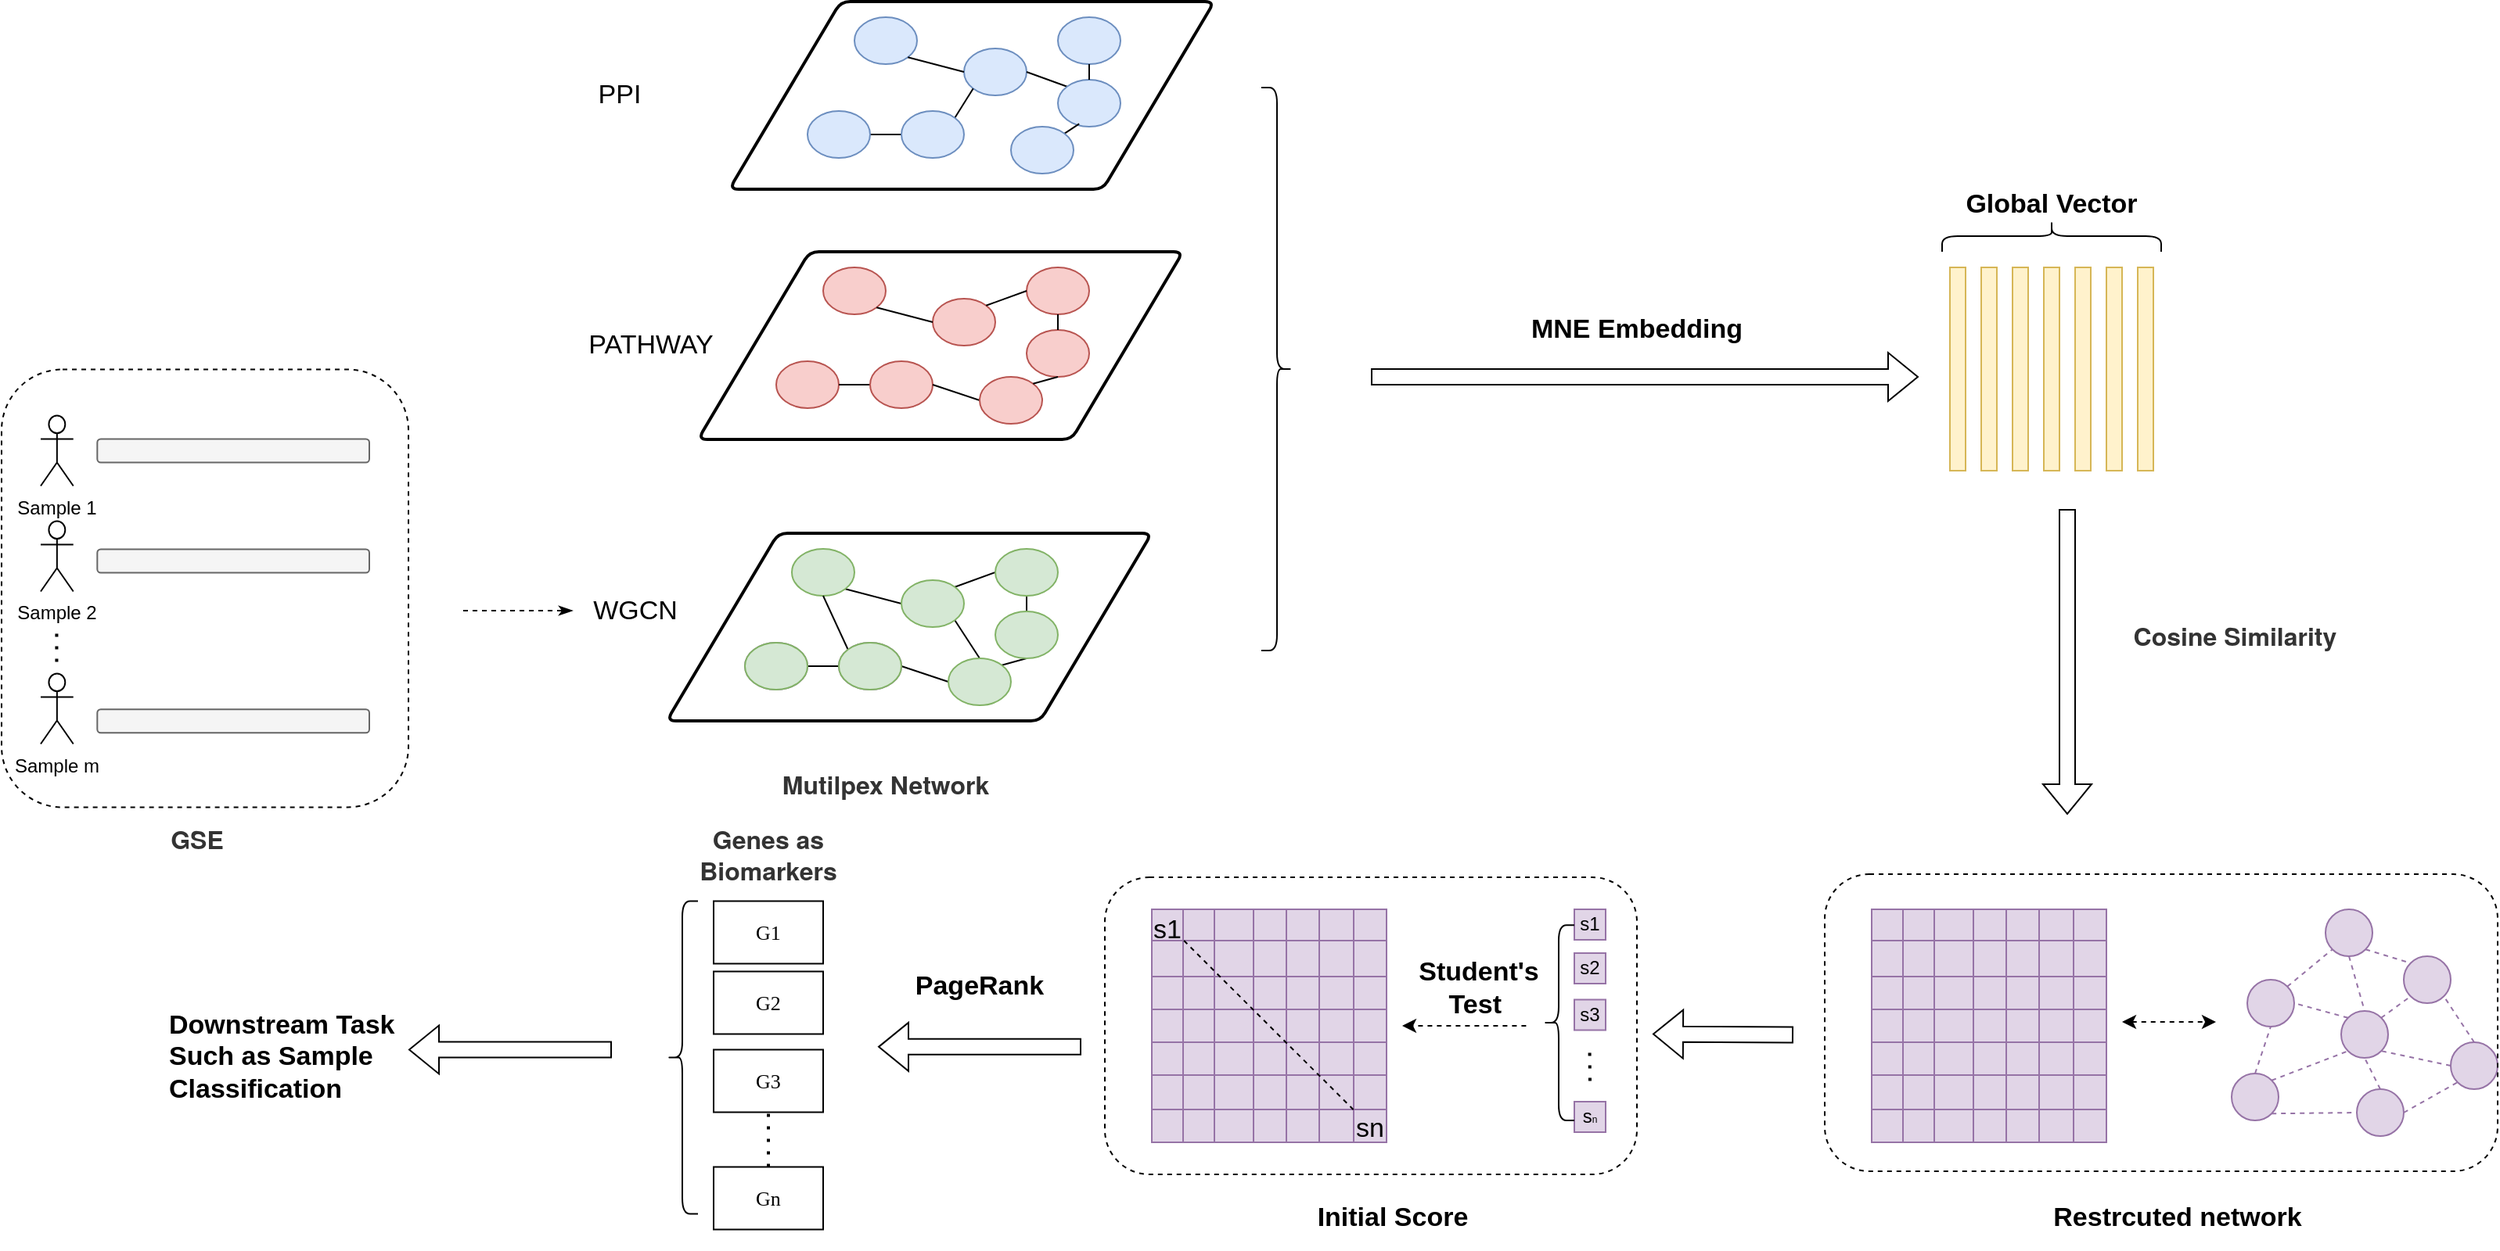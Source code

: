 <mxfile version="20.5.1" type="github">
  <diagram id="KU-olh9_EunU25e2tUOI" name="第 1 页">
    <mxGraphModel dx="3212" dy="1285" grid="1" gridSize="10" guides="1" tooltips="1" connect="1" arrows="1" fold="1" page="1" pageScale="1" pageWidth="827" pageHeight="1169" math="0" shadow="0">
      <root>
        <mxCell id="0" />
        <mxCell id="1" parent="0" />
        <mxCell id="YmlekW7UCMXkX2L6uJOz-54" value="" style="group" parent="1" vertex="1" connectable="0">
          <mxGeometry x="-10" y="150" width="310" height="120" as="geometry" />
        </mxCell>
        <mxCell id="YmlekW7UCMXkX2L6uJOz-25" value="" style="shape=parallelogram;html=1;strokeWidth=2;perimeter=parallelogramPerimeter;whiteSpace=wrap;rounded=1;arcSize=12;size=0.23;" parent="YmlekW7UCMXkX2L6uJOz-54" vertex="1">
          <mxGeometry width="310" height="120" as="geometry" />
        </mxCell>
        <mxCell id="YmlekW7UCMXkX2L6uJOz-26" value="" style="ellipse;whiteSpace=wrap;html=1;fillColor=#dae8fc;strokeColor=#6c8ebf;" parent="YmlekW7UCMXkX2L6uJOz-54" vertex="1">
          <mxGeometry x="80" y="10" width="40" height="30" as="geometry" />
        </mxCell>
        <mxCell id="YmlekW7UCMXkX2L6uJOz-27" value="" style="ellipse;whiteSpace=wrap;html=1;fillColor=#dae8fc;strokeColor=#6c8ebf;" parent="YmlekW7UCMXkX2L6uJOz-54" vertex="1">
          <mxGeometry x="150" y="30" width="40" height="30" as="geometry" />
        </mxCell>
        <mxCell id="YmlekW7UCMXkX2L6uJOz-41" style="edgeStyle=none;rounded=0;orthogonalLoop=1;jettySize=auto;html=1;exitX=1;exitY=1;exitDx=0;exitDy=0;entryX=0;entryY=0.5;entryDx=0;entryDy=0;endArrow=none;endFill=0;" parent="YmlekW7UCMXkX2L6uJOz-54" source="YmlekW7UCMXkX2L6uJOz-26" target="YmlekW7UCMXkX2L6uJOz-27" edge="1">
          <mxGeometry relative="1" as="geometry" />
        </mxCell>
        <mxCell id="YmlekW7UCMXkX2L6uJOz-28" value="" style="ellipse;whiteSpace=wrap;html=1;fillColor=#dae8fc;strokeColor=#6c8ebf;" parent="YmlekW7UCMXkX2L6uJOz-54" vertex="1">
          <mxGeometry x="210" y="10" width="40" height="30" as="geometry" />
        </mxCell>
        <mxCell id="YmlekW7UCMXkX2L6uJOz-73" style="edgeStyle=none;rounded=0;orthogonalLoop=1;jettySize=auto;html=1;exitX=1;exitY=0.5;exitDx=0;exitDy=0;fontSize=17;endArrow=none;endFill=0;" parent="YmlekW7UCMXkX2L6uJOz-54" source="YmlekW7UCMXkX2L6uJOz-29" target="YmlekW7UCMXkX2L6uJOz-30" edge="1">
          <mxGeometry relative="1" as="geometry" />
        </mxCell>
        <mxCell id="YmlekW7UCMXkX2L6uJOz-29" value="" style="ellipse;whiteSpace=wrap;html=1;fillColor=#dae8fc;strokeColor=#6c8ebf;" parent="YmlekW7UCMXkX2L6uJOz-54" vertex="1">
          <mxGeometry x="50" y="70" width="40" height="30" as="geometry" />
        </mxCell>
        <mxCell id="YmlekW7UCMXkX2L6uJOz-42" style="edgeStyle=none;rounded=0;orthogonalLoop=1;jettySize=auto;html=1;exitX=1;exitY=0;exitDx=0;exitDy=0;entryX=0;entryY=1;entryDx=0;entryDy=0;endArrow=none;endFill=0;" parent="YmlekW7UCMXkX2L6uJOz-54" source="YmlekW7UCMXkX2L6uJOz-30" target="YmlekW7UCMXkX2L6uJOz-27" edge="1">
          <mxGeometry relative="1" as="geometry" />
        </mxCell>
        <mxCell id="YmlekW7UCMXkX2L6uJOz-30" value="" style="ellipse;whiteSpace=wrap;html=1;fillColor=#dae8fc;strokeColor=#6c8ebf;" parent="YmlekW7UCMXkX2L6uJOz-54" vertex="1">
          <mxGeometry x="110" y="70" width="40" height="30" as="geometry" />
        </mxCell>
        <mxCell id="YmlekW7UCMXkX2L6uJOz-44" style="edgeStyle=none;rounded=0;orthogonalLoop=1;jettySize=auto;html=1;exitX=0;exitY=0;exitDx=0;exitDy=0;entryX=1;entryY=0.5;entryDx=0;entryDy=0;endArrow=none;endFill=0;" parent="YmlekW7UCMXkX2L6uJOz-54" source="YmlekW7UCMXkX2L6uJOz-31" target="YmlekW7UCMXkX2L6uJOz-27" edge="1">
          <mxGeometry relative="1" as="geometry" />
        </mxCell>
        <mxCell id="YmlekW7UCMXkX2L6uJOz-31" value="" style="ellipse;whiteSpace=wrap;html=1;fillColor=#dae8fc;strokeColor=#6c8ebf;" parent="YmlekW7UCMXkX2L6uJOz-54" vertex="1">
          <mxGeometry x="210" y="50" width="40" height="30" as="geometry" />
        </mxCell>
        <mxCell id="YmlekW7UCMXkX2L6uJOz-45" style="edgeStyle=none;rounded=0;orthogonalLoop=1;jettySize=auto;html=1;exitX=0.5;exitY=1;exitDx=0;exitDy=0;entryX=0.5;entryY=0;entryDx=0;entryDy=0;endArrow=none;endFill=0;" parent="YmlekW7UCMXkX2L6uJOz-54" source="YmlekW7UCMXkX2L6uJOz-28" target="YmlekW7UCMXkX2L6uJOz-31" edge="1">
          <mxGeometry relative="1" as="geometry" />
        </mxCell>
        <mxCell id="YmlekW7UCMXkX2L6uJOz-46" style="edgeStyle=none;rounded=0;orthogonalLoop=1;jettySize=auto;html=1;exitX=1;exitY=0;exitDx=0;exitDy=0;entryX=0.34;entryY=0.94;entryDx=0;entryDy=0;entryPerimeter=0;endArrow=none;endFill=0;" parent="YmlekW7UCMXkX2L6uJOz-54" source="YmlekW7UCMXkX2L6uJOz-32" target="YmlekW7UCMXkX2L6uJOz-31" edge="1">
          <mxGeometry relative="1" as="geometry" />
        </mxCell>
        <mxCell id="YmlekW7UCMXkX2L6uJOz-32" value="" style="ellipse;whiteSpace=wrap;html=1;fillColor=#dae8fc;strokeColor=#6c8ebf;" parent="YmlekW7UCMXkX2L6uJOz-54" vertex="1">
          <mxGeometry x="180" y="80" width="40" height="30" as="geometry" />
        </mxCell>
        <mxCell id="YmlekW7UCMXkX2L6uJOz-55" value="" style="group" parent="1" vertex="1" connectable="0">
          <mxGeometry x="-30" y="310" width="310" height="120" as="geometry" />
        </mxCell>
        <mxCell id="YmlekW7UCMXkX2L6uJOz-33" value="" style="shape=parallelogram;html=1;strokeWidth=2;perimeter=parallelogramPerimeter;whiteSpace=wrap;rounded=1;arcSize=12;size=0.23;" parent="YmlekW7UCMXkX2L6uJOz-55" vertex="1">
          <mxGeometry width="310" height="120" as="geometry" />
        </mxCell>
        <mxCell id="YmlekW7UCMXkX2L6uJOz-34" value="" style="ellipse;whiteSpace=wrap;html=1;fillColor=#f8cecc;strokeColor=#b85450;" parent="YmlekW7UCMXkX2L6uJOz-55" vertex="1">
          <mxGeometry x="80" y="10" width="40" height="30" as="geometry" />
        </mxCell>
        <mxCell id="YmlekW7UCMXkX2L6uJOz-35" value="" style="ellipse;whiteSpace=wrap;html=1;fillColor=#f8cecc;strokeColor=#b85450;" parent="YmlekW7UCMXkX2L6uJOz-55" vertex="1">
          <mxGeometry x="150" y="30" width="40" height="30" as="geometry" />
        </mxCell>
        <mxCell id="YmlekW7UCMXkX2L6uJOz-47" style="edgeStyle=none;rounded=0;orthogonalLoop=1;jettySize=auto;html=1;exitX=1;exitY=1;exitDx=0;exitDy=0;entryX=0;entryY=0.5;entryDx=0;entryDy=0;endArrow=none;endFill=0;" parent="YmlekW7UCMXkX2L6uJOz-55" source="YmlekW7UCMXkX2L6uJOz-34" target="YmlekW7UCMXkX2L6uJOz-35" edge="1">
          <mxGeometry relative="1" as="geometry" />
        </mxCell>
        <mxCell id="YmlekW7UCMXkX2L6uJOz-36" value="" style="ellipse;whiteSpace=wrap;html=1;fillColor=#f8cecc;strokeColor=#b85450;" parent="YmlekW7UCMXkX2L6uJOz-55" vertex="1">
          <mxGeometry x="210" y="10" width="40" height="30" as="geometry" />
        </mxCell>
        <mxCell id="YmlekW7UCMXkX2L6uJOz-53" style="edgeStyle=none;rounded=0;orthogonalLoop=1;jettySize=auto;html=1;exitX=1;exitY=0;exitDx=0;exitDy=0;entryX=0;entryY=0.5;entryDx=0;entryDy=0;endArrow=none;endFill=0;" parent="YmlekW7UCMXkX2L6uJOz-55" source="YmlekW7UCMXkX2L6uJOz-35" target="YmlekW7UCMXkX2L6uJOz-36" edge="1">
          <mxGeometry relative="1" as="geometry" />
        </mxCell>
        <mxCell id="YmlekW7UCMXkX2L6uJOz-37" value="" style="ellipse;whiteSpace=wrap;html=1;fillColor=#f8cecc;strokeColor=#b85450;" parent="YmlekW7UCMXkX2L6uJOz-55" vertex="1">
          <mxGeometry x="50" y="70" width="40" height="30" as="geometry" />
        </mxCell>
        <mxCell id="YmlekW7UCMXkX2L6uJOz-52" style="edgeStyle=none;rounded=0;orthogonalLoop=1;jettySize=auto;html=1;exitX=0;exitY=0.5;exitDx=0;exitDy=0;entryX=1;entryY=0.5;entryDx=0;entryDy=0;endArrow=none;endFill=0;" parent="YmlekW7UCMXkX2L6uJOz-55" source="YmlekW7UCMXkX2L6uJOz-38" target="YmlekW7UCMXkX2L6uJOz-37" edge="1">
          <mxGeometry relative="1" as="geometry" />
        </mxCell>
        <mxCell id="YmlekW7UCMXkX2L6uJOz-38" value="" style="ellipse;whiteSpace=wrap;html=1;fillColor=#f8cecc;strokeColor=#b85450;" parent="YmlekW7UCMXkX2L6uJOz-55" vertex="1">
          <mxGeometry x="110" y="70" width="40" height="30" as="geometry" />
        </mxCell>
        <mxCell id="YmlekW7UCMXkX2L6uJOz-39" value="" style="ellipse;whiteSpace=wrap;html=1;fillColor=#f8cecc;strokeColor=#b85450;" parent="YmlekW7UCMXkX2L6uJOz-55" vertex="1">
          <mxGeometry x="210" y="50" width="40" height="30" as="geometry" />
        </mxCell>
        <mxCell id="YmlekW7UCMXkX2L6uJOz-49" style="edgeStyle=none;rounded=0;orthogonalLoop=1;jettySize=auto;html=1;exitX=0.5;exitY=1;exitDx=0;exitDy=0;entryX=0.5;entryY=0;entryDx=0;entryDy=0;endArrow=none;endFill=0;" parent="YmlekW7UCMXkX2L6uJOz-55" source="YmlekW7UCMXkX2L6uJOz-36" target="YmlekW7UCMXkX2L6uJOz-39" edge="1">
          <mxGeometry relative="1" as="geometry" />
        </mxCell>
        <mxCell id="YmlekW7UCMXkX2L6uJOz-51" style="edgeStyle=none;rounded=0;orthogonalLoop=1;jettySize=auto;html=1;exitX=0;exitY=0.5;exitDx=0;exitDy=0;entryX=1;entryY=0.5;entryDx=0;entryDy=0;endArrow=none;endFill=0;" parent="YmlekW7UCMXkX2L6uJOz-55" source="YmlekW7UCMXkX2L6uJOz-40" target="YmlekW7UCMXkX2L6uJOz-38" edge="1">
          <mxGeometry relative="1" as="geometry" />
        </mxCell>
        <mxCell id="YmlekW7UCMXkX2L6uJOz-40" value="" style="ellipse;whiteSpace=wrap;html=1;fillColor=#f8cecc;strokeColor=#b85450;" parent="YmlekW7UCMXkX2L6uJOz-55" vertex="1">
          <mxGeometry x="180" y="80" width="40" height="30" as="geometry" />
        </mxCell>
        <mxCell id="YmlekW7UCMXkX2L6uJOz-50" style="edgeStyle=none;rounded=0;orthogonalLoop=1;jettySize=auto;html=1;exitX=0.5;exitY=1;exitDx=0;exitDy=0;entryX=1;entryY=0;entryDx=0;entryDy=0;endArrow=none;endFill=0;" parent="YmlekW7UCMXkX2L6uJOz-55" source="YmlekW7UCMXkX2L6uJOz-39" target="YmlekW7UCMXkX2L6uJOz-40" edge="1">
          <mxGeometry relative="1" as="geometry" />
        </mxCell>
        <mxCell id="YmlekW7UCMXkX2L6uJOz-56" value="" style="shape=flexArrow;endArrow=classic;html=1;rounded=0;" parent="1" edge="1">
          <mxGeometry width="50" height="50" relative="1" as="geometry">
            <mxPoint x="400" y="390" as="sourcePoint" />
            <mxPoint x="750" y="390" as="targetPoint" />
          </mxGeometry>
        </mxCell>
        <mxCell id="YmlekW7UCMXkX2L6uJOz-57" value="&lt;font style=&quot;font-size: 17px;&quot;&gt;MNE Embedding&lt;/font&gt;" style="whiteSpace=wrap;html=1;strokeColor=none;fillColor=none;fontStyle=1" parent="1" vertex="1">
          <mxGeometry x="490" y="340" width="160" height="40" as="geometry" />
        </mxCell>
        <mxCell id="YmlekW7UCMXkX2L6uJOz-74" value="" style="shape=flexArrow;endArrow=classic;html=1;rounded=0;" parent="1" edge="1">
          <mxGeometry width="50" height="50" relative="1" as="geometry">
            <mxPoint x="845" y="474.5" as="sourcePoint" />
            <mxPoint x="845" y="670" as="targetPoint" />
          </mxGeometry>
        </mxCell>
        <mxCell id="YmlekW7UCMXkX2L6uJOz-75" value="" style="group" parent="1" vertex="1" connectable="0">
          <mxGeometry x="950" y="730.5" width="170" height="167.5" as="geometry" />
        </mxCell>
        <mxCell id="YmlekW7UCMXkX2L6uJOz-85" style="edgeStyle=none;rounded=0;orthogonalLoop=1;jettySize=auto;html=1;exitX=1;exitY=1;exitDx=0;exitDy=0;entryX=0;entryY=0;entryDx=0;entryDy=0;fontSize=17;endArrow=none;endFill=0;dashed=1;fillColor=#e1d5e7;strokeColor=#9673a6;" parent="YmlekW7UCMXkX2L6uJOz-75" source="YmlekW7UCMXkX2L6uJOz-58" target="YmlekW7UCMXkX2L6uJOz-59" edge="1">
          <mxGeometry relative="1" as="geometry" />
        </mxCell>
        <mxCell id="YmlekW7UCMXkX2L6uJOz-90" style="edgeStyle=none;rounded=0;orthogonalLoop=1;jettySize=auto;html=1;exitX=0.5;exitY=1;exitDx=0;exitDy=0;entryX=0.5;entryY=0;entryDx=0;entryDy=0;dashed=1;fontSize=17;endArrow=none;endFill=0;fillColor=#e1d5e7;strokeColor=#9673a6;" parent="YmlekW7UCMXkX2L6uJOz-75" source="YmlekW7UCMXkX2L6uJOz-58" target="YmlekW7UCMXkX2L6uJOz-60" edge="1">
          <mxGeometry relative="1" as="geometry" />
        </mxCell>
        <mxCell id="YmlekW7UCMXkX2L6uJOz-58" value="" style="ellipse;whiteSpace=wrap;html=1;aspect=fixed;fontSize=17;fillColor=#e1d5e7;strokeColor=#9673a6;" parent="YmlekW7UCMXkX2L6uJOz-75" vertex="1">
          <mxGeometry x="60" width="30" height="30" as="geometry" />
        </mxCell>
        <mxCell id="YmlekW7UCMXkX2L6uJOz-59" value="" style="ellipse;whiteSpace=wrap;html=1;aspect=fixed;fontSize=17;fillColor=#e1d5e7;strokeColor=#9673a6;" parent="YmlekW7UCMXkX2L6uJOz-75" vertex="1">
          <mxGeometry x="110" y="30" width="30" height="30" as="geometry" />
        </mxCell>
        <mxCell id="YmlekW7UCMXkX2L6uJOz-67" style="edgeStyle=none;rounded=0;orthogonalLoop=1;jettySize=auto;html=1;exitX=1;exitY=0;exitDx=0;exitDy=0;entryX=0;entryY=1;entryDx=0;entryDy=0;fontSize=17;endArrow=none;endFill=0;fillColor=#e1d5e7;strokeColor=#9673a6;dashed=1;" parent="YmlekW7UCMXkX2L6uJOz-75" source="YmlekW7UCMXkX2L6uJOz-60" target="YmlekW7UCMXkX2L6uJOz-59" edge="1">
          <mxGeometry relative="1" as="geometry" />
        </mxCell>
        <mxCell id="YmlekW7UCMXkX2L6uJOz-60" value="" style="ellipse;whiteSpace=wrap;html=1;aspect=fixed;fontSize=17;fillColor=#e1d5e7;strokeColor=#9673a6;" parent="YmlekW7UCMXkX2L6uJOz-75" vertex="1">
          <mxGeometry x="70" y="65" width="30" height="30" as="geometry" />
        </mxCell>
        <mxCell id="YmlekW7UCMXkX2L6uJOz-86" style="edgeStyle=none;rounded=0;orthogonalLoop=1;jettySize=auto;html=1;exitX=1;exitY=1;exitDx=0;exitDy=0;entryX=0;entryY=0.5;entryDx=0;entryDy=0;fontSize=17;endArrow=none;endFill=0;dashed=1;fillColor=#e1d5e7;strokeColor=#9673a6;" parent="YmlekW7UCMXkX2L6uJOz-75" source="YmlekW7UCMXkX2L6uJOz-61" target="YmlekW7UCMXkX2L6uJOz-64" edge="1">
          <mxGeometry relative="1" as="geometry" />
        </mxCell>
        <mxCell id="YmlekW7UCMXkX2L6uJOz-88" style="edgeStyle=none;rounded=0;orthogonalLoop=1;jettySize=auto;html=1;exitX=1;exitY=0;exitDx=0;exitDy=0;entryX=0;entryY=1;entryDx=0;entryDy=0;fontSize=17;endArrow=none;endFill=0;dashed=1;fillColor=#e1d5e7;strokeColor=#9673a6;" parent="YmlekW7UCMXkX2L6uJOz-75" source="YmlekW7UCMXkX2L6uJOz-61" target="YmlekW7UCMXkX2L6uJOz-60" edge="1">
          <mxGeometry relative="1" as="geometry" />
        </mxCell>
        <mxCell id="YmlekW7UCMXkX2L6uJOz-61" value="" style="ellipse;whiteSpace=wrap;html=1;aspect=fixed;fontSize=17;fillColor=#e1d5e7;strokeColor=#9673a6;" parent="YmlekW7UCMXkX2L6uJOz-75" vertex="1">
          <mxGeometry y="105" width="30" height="30" as="geometry" />
        </mxCell>
        <mxCell id="YmlekW7UCMXkX2L6uJOz-69" style="edgeStyle=none;rounded=0;orthogonalLoop=1;jettySize=auto;html=1;exitX=0.5;exitY=0;exitDx=0;exitDy=0;entryX=1;entryY=1;entryDx=0;entryDy=0;fontSize=17;endArrow=none;endFill=0;fillColor=#e1d5e7;strokeColor=#9673a6;dashed=1;" parent="YmlekW7UCMXkX2L6uJOz-75" source="YmlekW7UCMXkX2L6uJOz-63" target="YmlekW7UCMXkX2L6uJOz-59" edge="1">
          <mxGeometry relative="1" as="geometry" />
        </mxCell>
        <mxCell id="YmlekW7UCMXkX2L6uJOz-89" style="edgeStyle=none;rounded=0;orthogonalLoop=1;jettySize=auto;html=1;exitX=0;exitY=0.5;exitDx=0;exitDy=0;entryX=1;entryY=1;entryDx=0;entryDy=0;fontSize=17;endArrow=none;endFill=0;dashed=1;fillColor=#e1d5e7;strokeColor=#9673a6;" parent="YmlekW7UCMXkX2L6uJOz-75" source="YmlekW7UCMXkX2L6uJOz-63" target="YmlekW7UCMXkX2L6uJOz-60" edge="1">
          <mxGeometry relative="1" as="geometry" />
        </mxCell>
        <mxCell id="YmlekW7UCMXkX2L6uJOz-63" value="" style="ellipse;whiteSpace=wrap;html=1;aspect=fixed;fontSize=17;fillColor=#e1d5e7;strokeColor=#9673a6;" parent="YmlekW7UCMXkX2L6uJOz-75" vertex="1">
          <mxGeometry x="140" y="85" width="30" height="30" as="geometry" />
        </mxCell>
        <mxCell id="YmlekW7UCMXkX2L6uJOz-70" style="edgeStyle=none;rounded=0;orthogonalLoop=1;jettySize=auto;html=1;exitX=0.5;exitY=0;exitDx=0;exitDy=0;entryX=0.5;entryY=1;entryDx=0;entryDy=0;fontSize=17;endArrow=none;endFill=0;fillColor=#e1d5e7;strokeColor=#9673a6;dashed=1;" parent="YmlekW7UCMXkX2L6uJOz-75" source="YmlekW7UCMXkX2L6uJOz-64" target="YmlekW7UCMXkX2L6uJOz-60" edge="1">
          <mxGeometry relative="1" as="geometry" />
        </mxCell>
        <mxCell id="YmlekW7UCMXkX2L6uJOz-87" style="edgeStyle=none;rounded=0;orthogonalLoop=1;jettySize=auto;html=1;exitX=1;exitY=0.5;exitDx=0;exitDy=0;entryX=0;entryY=1;entryDx=0;entryDy=0;fontSize=17;endArrow=none;endFill=0;dashed=1;fillColor=#e1d5e7;strokeColor=#9673a6;" parent="YmlekW7UCMXkX2L6uJOz-75" source="YmlekW7UCMXkX2L6uJOz-64" target="YmlekW7UCMXkX2L6uJOz-63" edge="1">
          <mxGeometry relative="1" as="geometry" />
        </mxCell>
        <mxCell id="YmlekW7UCMXkX2L6uJOz-64" value="" style="ellipse;whiteSpace=wrap;html=1;aspect=fixed;fontSize=17;fillColor=#e1d5e7;strokeColor=#9673a6;" parent="YmlekW7UCMXkX2L6uJOz-75" vertex="1">
          <mxGeometry x="80" y="115" width="30" height="30" as="geometry" />
        </mxCell>
        <mxCell id="YmlekW7UCMXkX2L6uJOz-71" style="edgeStyle=none;rounded=0;orthogonalLoop=1;jettySize=auto;html=1;exitX=1;exitY=0;exitDx=0;exitDy=0;entryX=0;entryY=1;entryDx=0;entryDy=0;fontSize=17;endArrow=none;endFill=0;fillColor=#e1d5e7;strokeColor=#9673a6;dashed=1;" parent="YmlekW7UCMXkX2L6uJOz-75" source="YmlekW7UCMXkX2L6uJOz-65" target="YmlekW7UCMXkX2L6uJOz-58" edge="1">
          <mxGeometry relative="1" as="geometry" />
        </mxCell>
        <mxCell id="YmlekW7UCMXkX2L6uJOz-65" value="" style="ellipse;whiteSpace=wrap;html=1;aspect=fixed;fontSize=17;fillColor=#e1d5e7;strokeColor=#9673a6;" parent="YmlekW7UCMXkX2L6uJOz-75" vertex="1">
          <mxGeometry x="10" y="45" width="30" height="30" as="geometry" />
        </mxCell>
        <mxCell id="YmlekW7UCMXkX2L6uJOz-68" style="edgeStyle=none;rounded=0;orthogonalLoop=1;jettySize=auto;html=1;exitX=0;exitY=0;exitDx=0;exitDy=0;entryX=1;entryY=0.5;entryDx=0;entryDy=0;fontSize=17;endArrow=none;endFill=0;fillColor=#e1d5e7;strokeColor=#9673a6;dashed=1;" parent="YmlekW7UCMXkX2L6uJOz-75" source="YmlekW7UCMXkX2L6uJOz-60" target="YmlekW7UCMXkX2L6uJOz-65" edge="1">
          <mxGeometry relative="1" as="geometry" />
        </mxCell>
        <mxCell id="YmlekW7UCMXkX2L6uJOz-72" style="edgeStyle=none;rounded=0;orthogonalLoop=1;jettySize=auto;html=1;exitX=0.5;exitY=0;exitDx=0;exitDy=0;entryX=0.5;entryY=1;entryDx=0;entryDy=0;fontSize=17;endArrow=none;endFill=0;fillColor=#e1d5e7;strokeColor=#9673a6;dashed=1;" parent="YmlekW7UCMXkX2L6uJOz-75" source="YmlekW7UCMXkX2L6uJOz-61" target="YmlekW7UCMXkX2L6uJOz-65" edge="1">
          <mxGeometry relative="1" as="geometry" />
        </mxCell>
        <mxCell id="YmlekW7UCMXkX2L6uJOz-207" value="" style="rounded=1;whiteSpace=wrap;html=1;fontFamily=Lucida Console;fontSize=13;fillColor=none;dashed=1;" parent="YmlekW7UCMXkX2L6uJOz-75" vertex="1">
          <mxGeometry x="-260" y="-22.5" width="430" height="190" as="geometry" />
        </mxCell>
        <mxCell id="YmlekW7UCMXkX2L6uJOz-76" value="" style="rounded=0;whiteSpace=wrap;html=1;fontSize=17;fillColor=#fff2cc;strokeColor=#d6b656;" parent="1" vertex="1">
          <mxGeometry x="770" y="320" width="10" height="130" as="geometry" />
        </mxCell>
        <mxCell id="YmlekW7UCMXkX2L6uJOz-77" value="" style="rounded=0;whiteSpace=wrap;html=1;fontSize=17;fillColor=#fff2cc;strokeColor=#d6b656;" parent="1" vertex="1">
          <mxGeometry x="790" y="320" width="10" height="130" as="geometry" />
        </mxCell>
        <mxCell id="YmlekW7UCMXkX2L6uJOz-78" value="" style="rounded=0;whiteSpace=wrap;html=1;fontSize=17;fillColor=#fff2cc;strokeColor=#d6b656;" parent="1" vertex="1">
          <mxGeometry x="810" y="320" width="10" height="130" as="geometry" />
        </mxCell>
        <mxCell id="YmlekW7UCMXkX2L6uJOz-79" value="" style="rounded=0;whiteSpace=wrap;html=1;fontSize=17;fillColor=#fff2cc;strokeColor=#d6b656;" parent="1" vertex="1">
          <mxGeometry x="830" y="320" width="10" height="130" as="geometry" />
        </mxCell>
        <mxCell id="YmlekW7UCMXkX2L6uJOz-80" value="" style="rounded=0;whiteSpace=wrap;html=1;fontSize=17;fillColor=#fff2cc;strokeColor=#d6b656;" parent="1" vertex="1">
          <mxGeometry x="850" y="320" width="10" height="130" as="geometry" />
        </mxCell>
        <mxCell id="YmlekW7UCMXkX2L6uJOz-81" value="" style="rounded=0;whiteSpace=wrap;html=1;fontSize=17;fillColor=#fff2cc;strokeColor=#d6b656;" parent="1" vertex="1">
          <mxGeometry x="870" y="320" width="10" height="130" as="geometry" />
        </mxCell>
        <mxCell id="YmlekW7UCMXkX2L6uJOz-82" value="" style="rounded=0;whiteSpace=wrap;html=1;fontSize=17;fillColor=#fff2cc;strokeColor=#d6b656;" parent="1" vertex="1">
          <mxGeometry x="890" y="320" width="10" height="130" as="geometry" />
        </mxCell>
        <mxCell id="YmlekW7UCMXkX2L6uJOz-83" value="" style="shape=curlyBracket;whiteSpace=wrap;html=1;rounded=1;fontSize=17;fillColor=none;rotation=90;" parent="1" vertex="1">
          <mxGeometry x="825" y="230" width="20" height="140" as="geometry" />
        </mxCell>
        <mxCell id="YmlekW7UCMXkX2L6uJOz-84" value="&lt;font style=&quot;font-size: 17px;&quot;&gt;Global Vector&lt;/font&gt;" style="whiteSpace=wrap;html=1;strokeColor=none;fillColor=none;fontStyle=1" parent="1" vertex="1">
          <mxGeometry x="775" y="260" width="120" height="40" as="geometry" />
        </mxCell>
        <mxCell id="YmlekW7UCMXkX2L6uJOz-93" value="" style="shape=table;html=1;whiteSpace=wrap;startSize=0;container=1;collapsible=0;childLayout=tableLayout;fontSize=17;fillColor=#e1d5e7;strokeColor=#9673a6;" parent="1" vertex="1">
          <mxGeometry x="720" y="730.5" width="150" height="149" as="geometry" />
        </mxCell>
        <mxCell id="YmlekW7UCMXkX2L6uJOz-94" value="" style="shape=tableRow;horizontal=0;startSize=0;swimlaneHead=0;swimlaneBody=0;top=0;left=0;bottom=0;right=0;collapsible=0;dropTarget=0;fillColor=none;points=[[0,0.5],[1,0.5]];portConstraint=eastwest;fontSize=17;" parent="YmlekW7UCMXkX2L6uJOz-93" vertex="1">
          <mxGeometry width="150" height="20" as="geometry" />
        </mxCell>
        <mxCell id="YmlekW7UCMXkX2L6uJOz-109" style="shape=partialRectangle;html=1;whiteSpace=wrap;connectable=0;fillColor=none;top=0;left=0;bottom=0;right=0;overflow=hidden;fontSize=17;" parent="YmlekW7UCMXkX2L6uJOz-94" vertex="1">
          <mxGeometry width="20" height="20" as="geometry">
            <mxRectangle width="20" height="20" as="alternateBounds" />
          </mxGeometry>
        </mxCell>
        <mxCell id="YmlekW7UCMXkX2L6uJOz-112" style="shape=partialRectangle;html=1;whiteSpace=wrap;connectable=0;fillColor=none;top=0;left=0;bottom=0;right=0;overflow=hidden;fontSize=17;" parent="YmlekW7UCMXkX2L6uJOz-94" vertex="1">
          <mxGeometry x="20" width="20" height="20" as="geometry">
            <mxRectangle width="20" height="20" as="alternateBounds" />
          </mxGeometry>
        </mxCell>
        <mxCell id="YmlekW7UCMXkX2L6uJOz-96" value="" style="shape=partialRectangle;html=1;whiteSpace=wrap;connectable=0;fillColor=none;top=0;left=0;bottom=0;right=0;overflow=hidden;fontSize=17;" parent="YmlekW7UCMXkX2L6uJOz-94" vertex="1">
          <mxGeometry x="40" width="25" height="20" as="geometry">
            <mxRectangle width="25" height="20" as="alternateBounds" />
          </mxGeometry>
        </mxCell>
        <mxCell id="YmlekW7UCMXkX2L6uJOz-145" style="shape=partialRectangle;html=1;whiteSpace=wrap;connectable=0;fillColor=none;top=0;left=0;bottom=0;right=0;overflow=hidden;fontSize=17;" parent="YmlekW7UCMXkX2L6uJOz-94" vertex="1">
          <mxGeometry x="65" width="21" height="20" as="geometry">
            <mxRectangle width="21" height="20" as="alternateBounds" />
          </mxGeometry>
        </mxCell>
        <mxCell id="YmlekW7UCMXkX2L6uJOz-152" style="shape=partialRectangle;html=1;whiteSpace=wrap;connectable=0;fillColor=none;top=0;left=0;bottom=0;right=0;overflow=hidden;fontSize=17;" parent="YmlekW7UCMXkX2L6uJOz-94" vertex="1">
          <mxGeometry x="86" width="21" height="20" as="geometry">
            <mxRectangle width="21" height="20" as="alternateBounds" />
          </mxGeometry>
        </mxCell>
        <mxCell id="YmlekW7UCMXkX2L6uJOz-159" style="shape=partialRectangle;html=1;whiteSpace=wrap;connectable=0;fillColor=none;top=0;left=0;bottom=0;right=0;overflow=hidden;fontSize=17;" parent="YmlekW7UCMXkX2L6uJOz-94" vertex="1">
          <mxGeometry x="107" width="22" height="20" as="geometry">
            <mxRectangle width="22" height="20" as="alternateBounds" />
          </mxGeometry>
        </mxCell>
        <mxCell id="YmlekW7UCMXkX2L6uJOz-166" style="shape=partialRectangle;html=1;whiteSpace=wrap;connectable=0;fillColor=none;top=0;left=0;bottom=0;right=0;overflow=hidden;fontSize=17;" parent="YmlekW7UCMXkX2L6uJOz-94" vertex="1">
          <mxGeometry x="129" width="21" height="20" as="geometry">
            <mxRectangle width="21" height="20" as="alternateBounds" />
          </mxGeometry>
        </mxCell>
        <mxCell id="YmlekW7UCMXkX2L6uJOz-98" value="" style="shape=tableRow;horizontal=0;startSize=0;swimlaneHead=0;swimlaneBody=0;top=0;left=0;bottom=0;right=0;collapsible=0;dropTarget=0;fillColor=none;points=[[0,0.5],[1,0.5]];portConstraint=eastwest;fontSize=17;" parent="YmlekW7UCMXkX2L6uJOz-93" vertex="1">
          <mxGeometry y="20" width="150" height="23" as="geometry" />
        </mxCell>
        <mxCell id="YmlekW7UCMXkX2L6uJOz-110" style="shape=partialRectangle;html=1;whiteSpace=wrap;connectable=0;fillColor=none;top=0;left=0;bottom=0;right=0;overflow=hidden;fontSize=17;" parent="YmlekW7UCMXkX2L6uJOz-98" vertex="1">
          <mxGeometry width="20" height="23" as="geometry">
            <mxRectangle width="20" height="23" as="alternateBounds" />
          </mxGeometry>
        </mxCell>
        <mxCell id="YmlekW7UCMXkX2L6uJOz-113" style="shape=partialRectangle;html=1;whiteSpace=wrap;connectable=0;fillColor=none;top=0;left=0;bottom=0;right=0;overflow=hidden;fontSize=17;" parent="YmlekW7UCMXkX2L6uJOz-98" vertex="1">
          <mxGeometry x="20" width="20" height="23" as="geometry">
            <mxRectangle width="20" height="23" as="alternateBounds" />
          </mxGeometry>
        </mxCell>
        <mxCell id="YmlekW7UCMXkX2L6uJOz-100" value="" style="shape=partialRectangle;html=1;whiteSpace=wrap;connectable=0;fillColor=none;top=0;left=0;bottom=0;right=0;overflow=hidden;fontSize=17;" parent="YmlekW7UCMXkX2L6uJOz-98" vertex="1">
          <mxGeometry x="40" width="25" height="23" as="geometry">
            <mxRectangle width="25" height="23" as="alternateBounds" />
          </mxGeometry>
        </mxCell>
        <mxCell id="YmlekW7UCMXkX2L6uJOz-146" style="shape=partialRectangle;html=1;whiteSpace=wrap;connectable=0;fillColor=none;top=0;left=0;bottom=0;right=0;overflow=hidden;fontSize=17;" parent="YmlekW7UCMXkX2L6uJOz-98" vertex="1">
          <mxGeometry x="65" width="21" height="23" as="geometry">
            <mxRectangle width="21" height="23" as="alternateBounds" />
          </mxGeometry>
        </mxCell>
        <mxCell id="YmlekW7UCMXkX2L6uJOz-153" style="shape=partialRectangle;html=1;whiteSpace=wrap;connectable=0;fillColor=none;top=0;left=0;bottom=0;right=0;overflow=hidden;fontSize=17;" parent="YmlekW7UCMXkX2L6uJOz-98" vertex="1">
          <mxGeometry x="86" width="21" height="23" as="geometry">
            <mxRectangle width="21" height="23" as="alternateBounds" />
          </mxGeometry>
        </mxCell>
        <mxCell id="YmlekW7UCMXkX2L6uJOz-160" style="shape=partialRectangle;html=1;whiteSpace=wrap;connectable=0;fillColor=none;top=0;left=0;bottom=0;right=0;overflow=hidden;fontSize=17;" parent="YmlekW7UCMXkX2L6uJOz-98" vertex="1">
          <mxGeometry x="107" width="22" height="23" as="geometry">
            <mxRectangle width="22" height="23" as="alternateBounds" />
          </mxGeometry>
        </mxCell>
        <mxCell id="YmlekW7UCMXkX2L6uJOz-167" style="shape=partialRectangle;html=1;whiteSpace=wrap;connectable=0;fillColor=none;top=0;left=0;bottom=0;right=0;overflow=hidden;fontSize=17;" parent="YmlekW7UCMXkX2L6uJOz-98" vertex="1">
          <mxGeometry x="129" width="21" height="23" as="geometry">
            <mxRectangle width="21" height="23" as="alternateBounds" />
          </mxGeometry>
        </mxCell>
        <mxCell id="YmlekW7UCMXkX2L6uJOz-102" value="" style="shape=tableRow;horizontal=0;startSize=0;swimlaneHead=0;swimlaneBody=0;top=0;left=0;bottom=0;right=0;collapsible=0;dropTarget=0;fillColor=none;points=[[0,0.5],[1,0.5]];portConstraint=eastwest;fontSize=17;" parent="YmlekW7UCMXkX2L6uJOz-93" vertex="1">
          <mxGeometry y="43" width="150" height="21" as="geometry" />
        </mxCell>
        <mxCell id="YmlekW7UCMXkX2L6uJOz-111" style="shape=partialRectangle;html=1;whiteSpace=wrap;connectable=0;fillColor=none;top=0;left=0;bottom=0;right=0;overflow=hidden;fontSize=17;" parent="YmlekW7UCMXkX2L6uJOz-102" vertex="1">
          <mxGeometry width="20" height="21" as="geometry">
            <mxRectangle width="20" height="21" as="alternateBounds" />
          </mxGeometry>
        </mxCell>
        <mxCell id="YmlekW7UCMXkX2L6uJOz-114" style="shape=partialRectangle;html=1;whiteSpace=wrap;connectable=0;fillColor=none;top=0;left=0;bottom=0;right=0;overflow=hidden;fontSize=17;" parent="YmlekW7UCMXkX2L6uJOz-102" vertex="1">
          <mxGeometry x="20" width="20" height="21" as="geometry">
            <mxRectangle width="20" height="21" as="alternateBounds" />
          </mxGeometry>
        </mxCell>
        <mxCell id="YmlekW7UCMXkX2L6uJOz-104" value="" style="shape=partialRectangle;html=1;whiteSpace=wrap;connectable=0;fillColor=none;top=0;left=0;bottom=0;right=0;overflow=hidden;fontSize=17;" parent="YmlekW7UCMXkX2L6uJOz-102" vertex="1">
          <mxGeometry x="40" width="25" height="21" as="geometry">
            <mxRectangle width="25" height="21" as="alternateBounds" />
          </mxGeometry>
        </mxCell>
        <mxCell id="YmlekW7UCMXkX2L6uJOz-147" style="shape=partialRectangle;html=1;whiteSpace=wrap;connectable=0;fillColor=none;top=0;left=0;bottom=0;right=0;overflow=hidden;fontSize=17;" parent="YmlekW7UCMXkX2L6uJOz-102" vertex="1">
          <mxGeometry x="65" width="21" height="21" as="geometry">
            <mxRectangle width="21" height="21" as="alternateBounds" />
          </mxGeometry>
        </mxCell>
        <mxCell id="YmlekW7UCMXkX2L6uJOz-154" style="shape=partialRectangle;html=1;whiteSpace=wrap;connectable=0;fillColor=none;top=0;left=0;bottom=0;right=0;overflow=hidden;fontSize=17;" parent="YmlekW7UCMXkX2L6uJOz-102" vertex="1">
          <mxGeometry x="86" width="21" height="21" as="geometry">
            <mxRectangle width="21" height="21" as="alternateBounds" />
          </mxGeometry>
        </mxCell>
        <mxCell id="YmlekW7UCMXkX2L6uJOz-161" style="shape=partialRectangle;html=1;whiteSpace=wrap;connectable=0;fillColor=none;top=0;left=0;bottom=0;right=0;overflow=hidden;fontSize=17;" parent="YmlekW7UCMXkX2L6uJOz-102" vertex="1">
          <mxGeometry x="107" width="22" height="21" as="geometry">
            <mxRectangle width="22" height="21" as="alternateBounds" />
          </mxGeometry>
        </mxCell>
        <mxCell id="YmlekW7UCMXkX2L6uJOz-168" style="shape=partialRectangle;html=1;whiteSpace=wrap;connectable=0;fillColor=none;top=0;left=0;bottom=0;right=0;overflow=hidden;fontSize=17;" parent="YmlekW7UCMXkX2L6uJOz-102" vertex="1">
          <mxGeometry x="129" width="21" height="21" as="geometry">
            <mxRectangle width="21" height="21" as="alternateBounds" />
          </mxGeometry>
        </mxCell>
        <mxCell id="YmlekW7UCMXkX2L6uJOz-115" style="shape=tableRow;horizontal=0;startSize=0;swimlaneHead=0;swimlaneBody=0;top=0;left=0;bottom=0;right=0;collapsible=0;dropTarget=0;fillColor=none;points=[[0,0.5],[1,0.5]];portConstraint=eastwest;fontSize=17;" parent="YmlekW7UCMXkX2L6uJOz-93" vertex="1">
          <mxGeometry y="64" width="150" height="21" as="geometry" />
        </mxCell>
        <mxCell id="YmlekW7UCMXkX2L6uJOz-116" style="shape=partialRectangle;html=1;whiteSpace=wrap;connectable=0;fillColor=none;top=0;left=0;bottom=0;right=0;overflow=hidden;fontSize=17;" parent="YmlekW7UCMXkX2L6uJOz-115" vertex="1">
          <mxGeometry width="20" height="21" as="geometry">
            <mxRectangle width="20" height="21" as="alternateBounds" />
          </mxGeometry>
        </mxCell>
        <mxCell id="YmlekW7UCMXkX2L6uJOz-117" style="shape=partialRectangle;html=1;whiteSpace=wrap;connectable=0;fillColor=none;top=0;left=0;bottom=0;right=0;overflow=hidden;fontSize=17;" parent="YmlekW7UCMXkX2L6uJOz-115" vertex="1">
          <mxGeometry x="20" width="20" height="21" as="geometry">
            <mxRectangle width="20" height="21" as="alternateBounds" />
          </mxGeometry>
        </mxCell>
        <mxCell id="YmlekW7UCMXkX2L6uJOz-118" style="shape=partialRectangle;html=1;whiteSpace=wrap;connectable=0;fillColor=none;top=0;left=0;bottom=0;right=0;overflow=hidden;fontSize=17;" parent="YmlekW7UCMXkX2L6uJOz-115" vertex="1">
          <mxGeometry x="40" width="25" height="21" as="geometry">
            <mxRectangle width="25" height="21" as="alternateBounds" />
          </mxGeometry>
        </mxCell>
        <mxCell id="YmlekW7UCMXkX2L6uJOz-148" style="shape=partialRectangle;html=1;whiteSpace=wrap;connectable=0;fillColor=none;top=0;left=0;bottom=0;right=0;overflow=hidden;fontSize=17;" parent="YmlekW7UCMXkX2L6uJOz-115" vertex="1">
          <mxGeometry x="65" width="21" height="21" as="geometry">
            <mxRectangle width="21" height="21" as="alternateBounds" />
          </mxGeometry>
        </mxCell>
        <mxCell id="YmlekW7UCMXkX2L6uJOz-155" style="shape=partialRectangle;html=1;whiteSpace=wrap;connectable=0;fillColor=none;top=0;left=0;bottom=0;right=0;overflow=hidden;fontSize=17;" parent="YmlekW7UCMXkX2L6uJOz-115" vertex="1">
          <mxGeometry x="86" width="21" height="21" as="geometry">
            <mxRectangle width="21" height="21" as="alternateBounds" />
          </mxGeometry>
        </mxCell>
        <mxCell id="YmlekW7UCMXkX2L6uJOz-162" style="shape=partialRectangle;html=1;whiteSpace=wrap;connectable=0;fillColor=none;top=0;left=0;bottom=0;right=0;overflow=hidden;fontSize=17;" parent="YmlekW7UCMXkX2L6uJOz-115" vertex="1">
          <mxGeometry x="107" width="22" height="21" as="geometry">
            <mxRectangle width="22" height="21" as="alternateBounds" />
          </mxGeometry>
        </mxCell>
        <mxCell id="YmlekW7UCMXkX2L6uJOz-169" style="shape=partialRectangle;html=1;whiteSpace=wrap;connectable=0;fillColor=none;top=0;left=0;bottom=0;right=0;overflow=hidden;fontSize=17;" parent="YmlekW7UCMXkX2L6uJOz-115" vertex="1">
          <mxGeometry x="129" width="21" height="21" as="geometry">
            <mxRectangle width="21" height="21" as="alternateBounds" />
          </mxGeometry>
        </mxCell>
        <mxCell id="YmlekW7UCMXkX2L6uJOz-120" style="shape=tableRow;horizontal=0;startSize=0;swimlaneHead=0;swimlaneBody=0;top=0;left=0;bottom=0;right=0;collapsible=0;dropTarget=0;fillColor=none;points=[[0,0.5],[1,0.5]];portConstraint=eastwest;fontSize=17;" parent="YmlekW7UCMXkX2L6uJOz-93" vertex="1">
          <mxGeometry y="85" width="150" height="21" as="geometry" />
        </mxCell>
        <mxCell id="YmlekW7UCMXkX2L6uJOz-121" style="shape=partialRectangle;html=1;whiteSpace=wrap;connectable=0;fillColor=none;top=0;left=0;bottom=0;right=0;overflow=hidden;fontSize=17;" parent="YmlekW7UCMXkX2L6uJOz-120" vertex="1">
          <mxGeometry width="20" height="21" as="geometry">
            <mxRectangle width="20" height="21" as="alternateBounds" />
          </mxGeometry>
        </mxCell>
        <mxCell id="YmlekW7UCMXkX2L6uJOz-122" style="shape=partialRectangle;html=1;whiteSpace=wrap;connectable=0;fillColor=none;top=0;left=0;bottom=0;right=0;overflow=hidden;fontSize=17;" parent="YmlekW7UCMXkX2L6uJOz-120" vertex="1">
          <mxGeometry x="20" width="20" height="21" as="geometry">
            <mxRectangle width="20" height="21" as="alternateBounds" />
          </mxGeometry>
        </mxCell>
        <mxCell id="YmlekW7UCMXkX2L6uJOz-123" style="shape=partialRectangle;html=1;whiteSpace=wrap;connectable=0;fillColor=none;top=0;left=0;bottom=0;right=0;overflow=hidden;fontSize=17;" parent="YmlekW7UCMXkX2L6uJOz-120" vertex="1">
          <mxGeometry x="40" width="25" height="21" as="geometry">
            <mxRectangle width="25" height="21" as="alternateBounds" />
          </mxGeometry>
        </mxCell>
        <mxCell id="YmlekW7UCMXkX2L6uJOz-149" style="shape=partialRectangle;html=1;whiteSpace=wrap;connectable=0;fillColor=none;top=0;left=0;bottom=0;right=0;overflow=hidden;fontSize=17;" parent="YmlekW7UCMXkX2L6uJOz-120" vertex="1">
          <mxGeometry x="65" width="21" height="21" as="geometry">
            <mxRectangle width="21" height="21" as="alternateBounds" />
          </mxGeometry>
        </mxCell>
        <mxCell id="YmlekW7UCMXkX2L6uJOz-156" style="shape=partialRectangle;html=1;whiteSpace=wrap;connectable=0;fillColor=none;top=0;left=0;bottom=0;right=0;overflow=hidden;fontSize=17;" parent="YmlekW7UCMXkX2L6uJOz-120" vertex="1">
          <mxGeometry x="86" width="21" height="21" as="geometry">
            <mxRectangle width="21" height="21" as="alternateBounds" />
          </mxGeometry>
        </mxCell>
        <mxCell id="YmlekW7UCMXkX2L6uJOz-163" style="shape=partialRectangle;html=1;whiteSpace=wrap;connectable=0;fillColor=none;top=0;left=0;bottom=0;right=0;overflow=hidden;fontSize=17;" parent="YmlekW7UCMXkX2L6uJOz-120" vertex="1">
          <mxGeometry x="107" width="22" height="21" as="geometry">
            <mxRectangle width="22" height="21" as="alternateBounds" />
          </mxGeometry>
        </mxCell>
        <mxCell id="YmlekW7UCMXkX2L6uJOz-170" style="shape=partialRectangle;html=1;whiteSpace=wrap;connectable=0;fillColor=none;top=0;left=0;bottom=0;right=0;overflow=hidden;fontSize=17;" parent="YmlekW7UCMXkX2L6uJOz-120" vertex="1">
          <mxGeometry x="129" width="21" height="21" as="geometry">
            <mxRectangle width="21" height="21" as="alternateBounds" />
          </mxGeometry>
        </mxCell>
        <mxCell id="YmlekW7UCMXkX2L6uJOz-125" style="shape=tableRow;horizontal=0;startSize=0;swimlaneHead=0;swimlaneBody=0;top=0;left=0;bottom=0;right=0;collapsible=0;dropTarget=0;fillColor=none;points=[[0,0.5],[1,0.5]];portConstraint=eastwest;fontSize=17;" parent="YmlekW7UCMXkX2L6uJOz-93" vertex="1">
          <mxGeometry y="106" width="150" height="22" as="geometry" />
        </mxCell>
        <mxCell id="YmlekW7UCMXkX2L6uJOz-126" style="shape=partialRectangle;html=1;whiteSpace=wrap;connectable=0;fillColor=none;top=0;left=0;bottom=0;right=0;overflow=hidden;fontSize=17;" parent="YmlekW7UCMXkX2L6uJOz-125" vertex="1">
          <mxGeometry width="20" height="22" as="geometry">
            <mxRectangle width="20" height="22" as="alternateBounds" />
          </mxGeometry>
        </mxCell>
        <mxCell id="YmlekW7UCMXkX2L6uJOz-127" style="shape=partialRectangle;html=1;whiteSpace=wrap;connectable=0;fillColor=none;top=0;left=0;bottom=0;right=0;overflow=hidden;fontSize=17;" parent="YmlekW7UCMXkX2L6uJOz-125" vertex="1">
          <mxGeometry x="20" width="20" height="22" as="geometry">
            <mxRectangle width="20" height="22" as="alternateBounds" />
          </mxGeometry>
        </mxCell>
        <mxCell id="YmlekW7UCMXkX2L6uJOz-128" style="shape=partialRectangle;html=1;whiteSpace=wrap;connectable=0;fillColor=none;top=0;left=0;bottom=0;right=0;overflow=hidden;fontSize=17;" parent="YmlekW7UCMXkX2L6uJOz-125" vertex="1">
          <mxGeometry x="40" width="25" height="22" as="geometry">
            <mxRectangle width="25" height="22" as="alternateBounds" />
          </mxGeometry>
        </mxCell>
        <mxCell id="YmlekW7UCMXkX2L6uJOz-150" style="shape=partialRectangle;html=1;whiteSpace=wrap;connectable=0;fillColor=none;top=0;left=0;bottom=0;right=0;overflow=hidden;fontSize=17;" parent="YmlekW7UCMXkX2L6uJOz-125" vertex="1">
          <mxGeometry x="65" width="21" height="22" as="geometry">
            <mxRectangle width="21" height="22" as="alternateBounds" />
          </mxGeometry>
        </mxCell>
        <mxCell id="YmlekW7UCMXkX2L6uJOz-157" style="shape=partialRectangle;html=1;whiteSpace=wrap;connectable=0;fillColor=none;top=0;left=0;bottom=0;right=0;overflow=hidden;fontSize=17;" parent="YmlekW7UCMXkX2L6uJOz-125" vertex="1">
          <mxGeometry x="86" width="21" height="22" as="geometry">
            <mxRectangle width="21" height="22" as="alternateBounds" />
          </mxGeometry>
        </mxCell>
        <mxCell id="YmlekW7UCMXkX2L6uJOz-164" style="shape=partialRectangle;html=1;whiteSpace=wrap;connectable=0;fillColor=none;top=0;left=0;bottom=0;right=0;overflow=hidden;fontSize=17;" parent="YmlekW7UCMXkX2L6uJOz-125" vertex="1">
          <mxGeometry x="107" width="22" height="22" as="geometry">
            <mxRectangle width="22" height="22" as="alternateBounds" />
          </mxGeometry>
        </mxCell>
        <mxCell id="YmlekW7UCMXkX2L6uJOz-171" style="shape=partialRectangle;html=1;whiteSpace=wrap;connectable=0;fillColor=none;top=0;left=0;bottom=0;right=0;overflow=hidden;fontSize=17;" parent="YmlekW7UCMXkX2L6uJOz-125" vertex="1">
          <mxGeometry x="129" width="21" height="22" as="geometry">
            <mxRectangle width="21" height="22" as="alternateBounds" />
          </mxGeometry>
        </mxCell>
        <mxCell id="YmlekW7UCMXkX2L6uJOz-130" style="shape=tableRow;horizontal=0;startSize=0;swimlaneHead=0;swimlaneBody=0;top=0;left=0;bottom=0;right=0;collapsible=0;dropTarget=0;fillColor=none;points=[[0,0.5],[1,0.5]];portConstraint=eastwest;fontSize=17;" parent="YmlekW7UCMXkX2L6uJOz-93" vertex="1">
          <mxGeometry y="128" width="150" height="21" as="geometry" />
        </mxCell>
        <mxCell id="YmlekW7UCMXkX2L6uJOz-131" style="shape=partialRectangle;html=1;whiteSpace=wrap;connectable=0;fillColor=none;top=0;left=0;bottom=0;right=0;overflow=hidden;fontSize=17;" parent="YmlekW7UCMXkX2L6uJOz-130" vertex="1">
          <mxGeometry width="20" height="21" as="geometry">
            <mxRectangle width="20" height="21" as="alternateBounds" />
          </mxGeometry>
        </mxCell>
        <mxCell id="YmlekW7UCMXkX2L6uJOz-132" style="shape=partialRectangle;html=1;whiteSpace=wrap;connectable=0;fillColor=none;top=0;left=0;bottom=0;right=0;overflow=hidden;fontSize=17;" parent="YmlekW7UCMXkX2L6uJOz-130" vertex="1">
          <mxGeometry x="20" width="20" height="21" as="geometry">
            <mxRectangle width="20" height="21" as="alternateBounds" />
          </mxGeometry>
        </mxCell>
        <mxCell id="YmlekW7UCMXkX2L6uJOz-133" style="shape=partialRectangle;html=1;whiteSpace=wrap;connectable=0;fillColor=none;top=0;left=0;bottom=0;right=0;overflow=hidden;fontSize=17;" parent="YmlekW7UCMXkX2L6uJOz-130" vertex="1">
          <mxGeometry x="40" width="25" height="21" as="geometry">
            <mxRectangle width="25" height="21" as="alternateBounds" />
          </mxGeometry>
        </mxCell>
        <mxCell id="YmlekW7UCMXkX2L6uJOz-151" style="shape=partialRectangle;html=1;whiteSpace=wrap;connectable=0;fillColor=none;top=0;left=0;bottom=0;right=0;overflow=hidden;fontSize=17;" parent="YmlekW7UCMXkX2L6uJOz-130" vertex="1">
          <mxGeometry x="65" width="21" height="21" as="geometry">
            <mxRectangle width="21" height="21" as="alternateBounds" />
          </mxGeometry>
        </mxCell>
        <mxCell id="YmlekW7UCMXkX2L6uJOz-158" style="shape=partialRectangle;html=1;whiteSpace=wrap;connectable=0;fillColor=none;top=0;left=0;bottom=0;right=0;overflow=hidden;fontSize=17;" parent="YmlekW7UCMXkX2L6uJOz-130" vertex="1">
          <mxGeometry x="86" width="21" height="21" as="geometry">
            <mxRectangle width="21" height="21" as="alternateBounds" />
          </mxGeometry>
        </mxCell>
        <mxCell id="YmlekW7UCMXkX2L6uJOz-165" style="shape=partialRectangle;html=1;whiteSpace=wrap;connectable=0;fillColor=none;top=0;left=0;bottom=0;right=0;overflow=hidden;fontSize=17;" parent="YmlekW7UCMXkX2L6uJOz-130" vertex="1">
          <mxGeometry x="107" width="22" height="21" as="geometry">
            <mxRectangle width="22" height="21" as="alternateBounds" />
          </mxGeometry>
        </mxCell>
        <mxCell id="YmlekW7UCMXkX2L6uJOz-172" style="shape=partialRectangle;html=1;whiteSpace=wrap;connectable=0;fillColor=none;top=0;left=0;bottom=0;right=0;overflow=hidden;fontSize=17;" parent="YmlekW7UCMXkX2L6uJOz-130" vertex="1">
          <mxGeometry x="129" width="21" height="21" as="geometry">
            <mxRectangle width="21" height="21" as="alternateBounds" />
          </mxGeometry>
        </mxCell>
        <mxCell id="YmlekW7UCMXkX2L6uJOz-183" value="" style="shape=flexArrow;endArrow=classic;html=1;rounded=0;" parent="1" edge="1">
          <mxGeometry width="50" height="50" relative="1" as="geometry">
            <mxPoint x="215" y="818.43" as="sourcePoint" />
            <mxPoint x="85" y="818.43" as="targetPoint" />
          </mxGeometry>
        </mxCell>
        <mxCell id="YmlekW7UCMXkX2L6uJOz-184" value="&lt;font style=&quot;font-size: 17px;&quot;&gt;PageRank&lt;/font&gt;" style="whiteSpace=wrap;html=1;strokeColor=none;fillColor=none;fontStyle=1" parent="1" vertex="1">
          <mxGeometry x="90" y="760" width="120" height="40" as="geometry" />
        </mxCell>
        <mxCell id="YmlekW7UCMXkX2L6uJOz-195" value="&lt;span style=&quot;color: rgb(51, 51, 51); font-family: &amp;quot;Microsoft YaHei&amp;quot;, 微软雅黑, ff-yoga-web-pro, &amp;quot;Georgia,serif&amp;quot;, STXihei, 华文细黑, &amp;quot;Helvetica Neue&amp;quot;, &amp;quot;IBM Plex Mono&amp;quot;, &amp;quot;Space Grotesk&amp;quot;, &amp;quot;Roboto Slab&amp;quot;, &amp;quot;sans-serif&amp;quot;, Helvetica, Arial, &amp;quot;sans-serif&amp;quot;, &amp;quot;serif&amp;quot;; font-size: 16px; text-align: left; background-color: rgb(255, 255, 255);&quot;&gt;Genes as Biomarkers&lt;/span&gt;" style="whiteSpace=wrap;html=1;strokeColor=none;fillColor=none;fontStyle=1" parent="1" vertex="1">
          <mxGeometry x="-50" y="674.75" width="130" height="40" as="geometry" />
        </mxCell>
        <mxCell id="YmlekW7UCMXkX2L6uJOz-196" value="&lt;span style=&quot;color: rgb(51, 51, 51); font-family: &amp;quot;Microsoft YaHei&amp;quot;, 微软雅黑, ff-yoga-web-pro, &amp;quot;Georgia,serif&amp;quot;, STXihei, 华文细黑, &amp;quot;Helvetica Neue&amp;quot;, &amp;quot;IBM Plex Mono&amp;quot;, &amp;quot;Space Grotesk&amp;quot;, &amp;quot;Roboto Slab&amp;quot;, &amp;quot;sans-serif&amp;quot;, Helvetica, Arial, &amp;quot;sans-serif&amp;quot;, &amp;quot;serif&amp;quot;; font-size: 16px; text-align: left; background-color: rgb(255, 255, 255);&quot;&gt;&amp;nbsp;Cosine Similarity&lt;/span&gt;" style="whiteSpace=wrap;html=1;strokeColor=none;fillColor=none;fontStyle=1" parent="1" vertex="1">
          <mxGeometry x="865" y="539.5" width="170" height="30" as="geometry" />
        </mxCell>
        <mxCell id="YmlekW7UCMXkX2L6uJOz-197" value="&lt;span style=&quot;font-size: 17px;&quot;&gt;PPI&lt;/span&gt;" style="whiteSpace=wrap;html=1;strokeColor=none;fillColor=none;" parent="1" vertex="1">
          <mxGeometry x="-140" y="190" width="120" height="40" as="geometry" />
        </mxCell>
        <mxCell id="YmlekW7UCMXkX2L6uJOz-198" value="&lt;span style=&quot;font-size: 17px;&quot;&gt;PATHWAY&lt;/span&gt;" style="whiteSpace=wrap;html=1;strokeColor=none;fillColor=none;" parent="1" vertex="1">
          <mxGeometry x="-120" y="350" width="120" height="40" as="geometry" />
        </mxCell>
        <mxCell id="YmlekW7UCMXkX2L6uJOz-202" value="" style="endArrow=classic;startArrow=classic;html=1;rounded=0;dashed=1;fontFamily=Lucida Console;fontSize=13;" parent="1" edge="1">
          <mxGeometry width="50" height="50" relative="1" as="geometry">
            <mxPoint x="880" y="802.5" as="sourcePoint" />
            <mxPoint x="940" y="802.5" as="targetPoint" />
            <Array as="points">
              <mxPoint x="940" y="802.5" />
            </Array>
          </mxGeometry>
        </mxCell>
        <mxCell id="YmlekW7UCMXkX2L6uJOz-208" value="&lt;span style=&quot;color: rgb(51, 51, 51); font-family: &amp;quot;Microsoft YaHei&amp;quot;, 微软雅黑, ff-yoga-web-pro, &amp;quot;Georgia,serif&amp;quot;, STXihei, 华文细黑, &amp;quot;Helvetica Neue&amp;quot;, &amp;quot;IBM Plex Mono&amp;quot;, &amp;quot;Space Grotesk&amp;quot;, &amp;quot;Roboto Slab&amp;quot;, &amp;quot;sans-serif&amp;quot;, Helvetica, Arial, &amp;quot;sans-serif&amp;quot;, &amp;quot;serif&amp;quot;; font-size: 16px; text-align: left; background-color: rgb(255, 255, 255);&quot;&gt;Mutilpex Network&lt;/span&gt;" style="whiteSpace=wrap;html=1;strokeColor=none;fillColor=none;fontStyle=1" parent="1" vertex="1">
          <mxGeometry x="-20" y="630" width="220" height="40" as="geometry" />
        </mxCell>
        <mxCell id="YmlekW7UCMXkX2L6uJOz-209" value="&lt;font style=&quot;font-size: 17px;&quot;&gt;Restrcuted network&lt;/font&gt;" style="whiteSpace=wrap;html=1;strokeColor=none;fillColor=none;fontStyle=1" parent="1" vertex="1">
          <mxGeometry x="817.5" y="908" width="195" height="40" as="geometry" />
        </mxCell>
        <mxCell id="YmlekW7UCMXkX2L6uJOz-185" value="" style="shape=curlyBracket;whiteSpace=wrap;html=1;rounded=1;fontSize=17;fillColor=none;" parent="1" vertex="1">
          <mxGeometry x="-50" y="725.25" width="20" height="200" as="geometry" />
        </mxCell>
        <mxCell id="YmlekW7UCMXkX2L6uJOz-186" value="&lt;font style=&quot;font-size: 13px;&quot;&gt;G1&lt;/font&gt;" style="whiteSpace=wrap;html=1;strokeColor=default;fillColor=none;fontSize=13;fontFamily=Lucida Console;" parent="1" vertex="1">
          <mxGeometry x="-20" y="725.25" width="70" height="40" as="geometry" />
        </mxCell>
        <mxCell id="YmlekW7UCMXkX2L6uJOz-187" value="&lt;font style=&quot;font-size: 13px;&quot;&gt;G2&lt;/font&gt;" style="whiteSpace=wrap;html=1;strokeColor=default;fillColor=none;fontSize=13;fontFamily=Lucida Console;" parent="1" vertex="1">
          <mxGeometry x="-20" y="770.25" width="70" height="40" as="geometry" />
        </mxCell>
        <mxCell id="YmlekW7UCMXkX2L6uJOz-188" value="&lt;font style=&quot;font-size: 13px;&quot;&gt;G3&lt;/font&gt;" style="whiteSpace=wrap;html=1;strokeColor=default;fillColor=none;fontSize=13;fontFamily=Lucida Console;" parent="1" vertex="1">
          <mxGeometry x="-20" y="820.25" width="70" height="40" as="geometry" />
        </mxCell>
        <mxCell id="YmlekW7UCMXkX2L6uJOz-190" value="&lt;font style=&quot;font-size: 13px;&quot;&gt;Gn&lt;/font&gt;" style="whiteSpace=wrap;html=1;strokeColor=default;fillColor=none;fontSize=13;fontFamily=Lucida Console;" parent="1" vertex="1">
          <mxGeometry x="-20" y="895.25" width="70" height="40" as="geometry" />
        </mxCell>
        <mxCell id="YmlekW7UCMXkX2L6uJOz-191" value="" style="endArrow=none;dashed=1;html=1;dashPattern=1 3;strokeWidth=2;rounded=0;fontFamily=Lucida Console;fontSize=13;entryX=0.5;entryY=1;entryDx=0;entryDy=0;exitX=0.5;exitY=0;exitDx=0;exitDy=0;" parent="1" source="YmlekW7UCMXkX2L6uJOz-190" target="YmlekW7UCMXkX2L6uJOz-188" edge="1">
          <mxGeometry width="50" height="50" relative="1" as="geometry">
            <mxPoint x="50" y="885.25" as="sourcePoint" />
            <mxPoint x="70" y="855.25" as="targetPoint" />
          </mxGeometry>
        </mxCell>
        <mxCell id="7WnJTswXpN8H8kNjKJfC-3" value="" style="group" parent="1" vertex="1" connectable="0">
          <mxGeometry x="-50" y="490" width="310" height="120" as="geometry" />
        </mxCell>
        <mxCell id="7WnJTswXpN8H8kNjKJfC-4" value="" style="shape=parallelogram;html=1;strokeWidth=2;perimeter=parallelogramPerimeter;whiteSpace=wrap;rounded=1;arcSize=12;size=0.23;" parent="7WnJTswXpN8H8kNjKJfC-3" vertex="1">
          <mxGeometry width="310" height="120" as="geometry" />
        </mxCell>
        <mxCell id="7WnJTswXpN8H8kNjKJfC-20" style="edgeStyle=none;rounded=0;orthogonalLoop=1;jettySize=auto;html=1;exitX=1;exitY=1;exitDx=0;exitDy=0;entryX=0;entryY=0.5;entryDx=0;entryDy=0;endArrow=none;endFill=0;" parent="7WnJTswXpN8H8kNjKJfC-3" source="7WnJTswXpN8H8kNjKJfC-5" target="7WnJTswXpN8H8kNjKJfC-6" edge="1">
          <mxGeometry relative="1" as="geometry" />
        </mxCell>
        <mxCell id="7WnJTswXpN8H8kNjKJfC-5" value="" style="ellipse;whiteSpace=wrap;html=1;fillColor=#d5e8d4;strokeColor=#82b366;" parent="7WnJTswXpN8H8kNjKJfC-3" vertex="1">
          <mxGeometry x="80" y="10" width="40" height="30" as="geometry" />
        </mxCell>
        <mxCell id="7WnJTswXpN8H8kNjKJfC-24" style="edgeStyle=none;rounded=0;orthogonalLoop=1;jettySize=auto;html=1;exitX=1;exitY=1;exitDx=0;exitDy=0;entryX=0.5;entryY=0;entryDx=0;entryDy=0;endArrow=none;endFill=0;" parent="7WnJTswXpN8H8kNjKJfC-3" source="7WnJTswXpN8H8kNjKJfC-6" target="7WnJTswXpN8H8kNjKJfC-16" edge="1">
          <mxGeometry relative="1" as="geometry" />
        </mxCell>
        <mxCell id="7WnJTswXpN8H8kNjKJfC-26" style="edgeStyle=none;rounded=0;orthogonalLoop=1;jettySize=auto;html=1;exitX=1;exitY=0;exitDx=0;exitDy=0;entryX=0;entryY=0.5;entryDx=0;entryDy=0;endArrow=none;endFill=0;" parent="7WnJTswXpN8H8kNjKJfC-3" source="7WnJTswXpN8H8kNjKJfC-6" target="7WnJTswXpN8H8kNjKJfC-8" edge="1">
          <mxGeometry relative="1" as="geometry" />
        </mxCell>
        <mxCell id="7WnJTswXpN8H8kNjKJfC-6" value="" style="ellipse;whiteSpace=wrap;html=1;fillColor=#d5e8d4;strokeColor=#82b366;" parent="7WnJTswXpN8H8kNjKJfC-3" vertex="1">
          <mxGeometry x="150" y="30" width="40" height="30" as="geometry" />
        </mxCell>
        <mxCell id="7WnJTswXpN8H8kNjKJfC-27" style="edgeStyle=none;rounded=0;orthogonalLoop=1;jettySize=auto;html=1;exitX=0.5;exitY=1;exitDx=0;exitDy=0;entryX=0.5;entryY=0;entryDx=0;entryDy=0;endArrow=none;endFill=0;" parent="7WnJTswXpN8H8kNjKJfC-3" source="7WnJTswXpN8H8kNjKJfC-8" target="7WnJTswXpN8H8kNjKJfC-13" edge="1">
          <mxGeometry relative="1" as="geometry" />
        </mxCell>
        <mxCell id="7WnJTswXpN8H8kNjKJfC-8" value="" style="ellipse;whiteSpace=wrap;html=1;fillColor=#d5e8d4;strokeColor=#82b366;" parent="7WnJTswXpN8H8kNjKJfC-3" vertex="1">
          <mxGeometry x="210" y="10" width="40" height="30" as="geometry" />
        </mxCell>
        <mxCell id="7WnJTswXpN8H8kNjKJfC-22" style="edgeStyle=none;rounded=0;orthogonalLoop=1;jettySize=auto;html=1;exitX=1;exitY=0.5;exitDx=0;exitDy=0;entryX=0;entryY=0.5;entryDx=0;entryDy=0;endArrow=none;endFill=0;" parent="7WnJTswXpN8H8kNjKJfC-3" source="7WnJTswXpN8H8kNjKJfC-10" target="7WnJTswXpN8H8kNjKJfC-12" edge="1">
          <mxGeometry relative="1" as="geometry" />
        </mxCell>
        <mxCell id="7WnJTswXpN8H8kNjKJfC-10" value="" style="ellipse;whiteSpace=wrap;html=1;fillColor=#e1d5e7;strokeColor=#9673a6;" parent="7WnJTswXpN8H8kNjKJfC-3" vertex="1">
          <mxGeometry x="50" y="70" width="40" height="30" as="geometry" />
        </mxCell>
        <mxCell id="7WnJTswXpN8H8kNjKJfC-23" style="edgeStyle=none;rounded=0;orthogonalLoop=1;jettySize=auto;html=1;exitX=1;exitY=0.5;exitDx=0;exitDy=0;entryX=0;entryY=0.5;entryDx=0;entryDy=0;endArrow=none;endFill=0;" parent="7WnJTswXpN8H8kNjKJfC-3" source="7WnJTswXpN8H8kNjKJfC-12" target="7WnJTswXpN8H8kNjKJfC-16" edge="1">
          <mxGeometry relative="1" as="geometry" />
        </mxCell>
        <mxCell id="7WnJTswXpN8H8kNjKJfC-25" style="edgeStyle=none;rounded=0;orthogonalLoop=1;jettySize=auto;html=1;exitX=0;exitY=0;exitDx=0;exitDy=0;entryX=0.5;entryY=1;entryDx=0;entryDy=0;endArrow=none;endFill=0;" parent="7WnJTswXpN8H8kNjKJfC-3" source="7WnJTswXpN8H8kNjKJfC-12" target="7WnJTswXpN8H8kNjKJfC-5" edge="1">
          <mxGeometry relative="1" as="geometry" />
        </mxCell>
        <mxCell id="7WnJTswXpN8H8kNjKJfC-12" value="" style="ellipse;whiteSpace=wrap;html=1;fillColor=#e1d5e7;strokeColor=#9673a6;" parent="7WnJTswXpN8H8kNjKJfC-3" vertex="1">
          <mxGeometry x="110" y="70" width="40" height="30" as="geometry" />
        </mxCell>
        <mxCell id="7WnJTswXpN8H8kNjKJfC-28" style="edgeStyle=none;rounded=0;orthogonalLoop=1;jettySize=auto;html=1;exitX=0.5;exitY=1;exitDx=0;exitDy=0;entryX=1;entryY=0;entryDx=0;entryDy=0;endArrow=none;endFill=0;" parent="7WnJTswXpN8H8kNjKJfC-3" source="7WnJTswXpN8H8kNjKJfC-13" target="7WnJTswXpN8H8kNjKJfC-16" edge="1">
          <mxGeometry relative="1" as="geometry" />
        </mxCell>
        <mxCell id="7WnJTswXpN8H8kNjKJfC-13" value="" style="ellipse;whiteSpace=wrap;html=1;fillColor=#d5e8d4;strokeColor=#82b366;" parent="7WnJTswXpN8H8kNjKJfC-3" vertex="1">
          <mxGeometry x="210" y="50" width="40" height="30" as="geometry" />
        </mxCell>
        <mxCell id="7WnJTswXpN8H8kNjKJfC-16" value="" style="ellipse;whiteSpace=wrap;html=1;fillColor=#d5e8d4;strokeColor=#82b366;" parent="7WnJTswXpN8H8kNjKJfC-3" vertex="1">
          <mxGeometry x="180" y="80" width="40" height="30" as="geometry" />
        </mxCell>
        <mxCell id="7WnJTswXpN8H8kNjKJfC-29" value="&lt;span style=&quot;font-size: 17px;&quot;&gt;WGCN&lt;/span&gt;" style="whiteSpace=wrap;html=1;strokeColor=none;fillColor=none;" parent="7WnJTswXpN8H8kNjKJfC-3" vertex="1">
          <mxGeometry x="-80" y="30" width="120" height="40" as="geometry" />
        </mxCell>
        <mxCell id="QT9BEj15-XLcaUSbm8Tx-142" value="" style="ellipse;whiteSpace=wrap;html=1;fillColor=#d5e8d4;strokeColor=#82b366;" vertex="1" parent="7WnJTswXpN8H8kNjKJfC-3">
          <mxGeometry x="50" y="70" width="40" height="30" as="geometry" />
        </mxCell>
        <mxCell id="QT9BEj15-XLcaUSbm8Tx-143" value="" style="ellipse;whiteSpace=wrap;html=1;fillColor=#d5e8d4;strokeColor=#82b366;" vertex="1" parent="7WnJTswXpN8H8kNjKJfC-3">
          <mxGeometry x="110" y="70" width="40" height="30" as="geometry" />
        </mxCell>
        <mxCell id="QT9BEj15-XLcaUSbm8Tx-53" value="" style="shape=curlyBracket;whiteSpace=wrap;html=1;rounded=1;flipH=1;" vertex="1" parent="1">
          <mxGeometry x="330" y="205" width="20" height="360" as="geometry" />
        </mxCell>
        <mxCell id="QT9BEj15-XLcaUSbm8Tx-57" value="" style="shape=table;html=1;whiteSpace=wrap;startSize=0;container=1;collapsible=0;childLayout=tableLayout;fontSize=17;fillColor=#e1d5e7;strokeColor=#9673a6;" vertex="1" parent="1">
          <mxGeometry x="260" y="730.5" width="150" height="149" as="geometry" />
        </mxCell>
        <mxCell id="QT9BEj15-XLcaUSbm8Tx-58" value="" style="shape=tableRow;horizontal=0;startSize=0;swimlaneHead=0;swimlaneBody=0;top=0;left=0;bottom=0;right=0;collapsible=0;dropTarget=0;fillColor=none;points=[[0,0.5],[1,0.5]];portConstraint=eastwest;fontSize=17;" vertex="1" parent="QT9BEj15-XLcaUSbm8Tx-57">
          <mxGeometry width="150" height="20" as="geometry" />
        </mxCell>
        <mxCell id="QT9BEj15-XLcaUSbm8Tx-59" value="s1" style="shape=partialRectangle;html=1;whiteSpace=wrap;connectable=0;fillColor=none;top=0;left=0;bottom=0;right=0;overflow=hidden;fontSize=17;" vertex="1" parent="QT9BEj15-XLcaUSbm8Tx-58">
          <mxGeometry width="20" height="20" as="geometry">
            <mxRectangle width="20" height="20" as="alternateBounds" />
          </mxGeometry>
        </mxCell>
        <mxCell id="QT9BEj15-XLcaUSbm8Tx-60" value="" style="shape=partialRectangle;html=1;whiteSpace=wrap;connectable=0;fillColor=none;top=0;left=0;bottom=0;right=0;overflow=hidden;fontSize=17;" vertex="1" parent="QT9BEj15-XLcaUSbm8Tx-58">
          <mxGeometry x="20" width="20" height="20" as="geometry">
            <mxRectangle width="20" height="20" as="alternateBounds" />
          </mxGeometry>
        </mxCell>
        <mxCell id="QT9BEj15-XLcaUSbm8Tx-61" value="" style="shape=partialRectangle;html=1;whiteSpace=wrap;connectable=0;fillColor=none;top=0;left=0;bottom=0;right=0;overflow=hidden;fontSize=17;" vertex="1" parent="QT9BEj15-XLcaUSbm8Tx-58">
          <mxGeometry x="40" width="25" height="20" as="geometry">
            <mxRectangle width="25" height="20" as="alternateBounds" />
          </mxGeometry>
        </mxCell>
        <mxCell id="QT9BEj15-XLcaUSbm8Tx-62" style="shape=partialRectangle;html=1;whiteSpace=wrap;connectable=0;fillColor=none;top=0;left=0;bottom=0;right=0;overflow=hidden;fontSize=17;" vertex="1" parent="QT9BEj15-XLcaUSbm8Tx-58">
          <mxGeometry x="65" width="21" height="20" as="geometry">
            <mxRectangle width="21" height="20" as="alternateBounds" />
          </mxGeometry>
        </mxCell>
        <mxCell id="QT9BEj15-XLcaUSbm8Tx-63" style="shape=partialRectangle;html=1;whiteSpace=wrap;connectable=0;fillColor=none;top=0;left=0;bottom=0;right=0;overflow=hidden;fontSize=17;" vertex="1" parent="QT9BEj15-XLcaUSbm8Tx-58">
          <mxGeometry x="86" width="21" height="20" as="geometry">
            <mxRectangle width="21" height="20" as="alternateBounds" />
          </mxGeometry>
        </mxCell>
        <mxCell id="QT9BEj15-XLcaUSbm8Tx-64" style="shape=partialRectangle;html=1;whiteSpace=wrap;connectable=0;fillColor=none;top=0;left=0;bottom=0;right=0;overflow=hidden;fontSize=17;" vertex="1" parent="QT9BEj15-XLcaUSbm8Tx-58">
          <mxGeometry x="107" width="22" height="20" as="geometry">
            <mxRectangle width="22" height="20" as="alternateBounds" />
          </mxGeometry>
        </mxCell>
        <mxCell id="QT9BEj15-XLcaUSbm8Tx-65" style="shape=partialRectangle;html=1;whiteSpace=wrap;connectable=0;fillColor=none;top=0;left=0;bottom=0;right=0;overflow=hidden;fontSize=17;" vertex="1" parent="QT9BEj15-XLcaUSbm8Tx-58">
          <mxGeometry x="129" width="21" height="20" as="geometry">
            <mxRectangle width="21" height="20" as="alternateBounds" />
          </mxGeometry>
        </mxCell>
        <mxCell id="QT9BEj15-XLcaUSbm8Tx-66" value="" style="shape=tableRow;horizontal=0;startSize=0;swimlaneHead=0;swimlaneBody=0;top=0;left=0;bottom=0;right=0;collapsible=0;dropTarget=0;fillColor=none;points=[[0,0.5],[1,0.5]];portConstraint=eastwest;fontSize=17;" vertex="1" parent="QT9BEj15-XLcaUSbm8Tx-57">
          <mxGeometry y="20" width="150" height="23" as="geometry" />
        </mxCell>
        <mxCell id="QT9BEj15-XLcaUSbm8Tx-67" style="shape=partialRectangle;html=1;whiteSpace=wrap;connectable=0;fillColor=none;top=0;left=0;bottom=0;right=0;overflow=hidden;fontSize=17;" vertex="1" parent="QT9BEj15-XLcaUSbm8Tx-66">
          <mxGeometry width="20" height="23" as="geometry">
            <mxRectangle width="20" height="23" as="alternateBounds" />
          </mxGeometry>
        </mxCell>
        <mxCell id="QT9BEj15-XLcaUSbm8Tx-68" style="shape=partialRectangle;html=1;whiteSpace=wrap;connectable=0;fillColor=none;top=0;left=0;bottom=0;right=0;overflow=hidden;fontSize=17;" vertex="1" parent="QT9BEj15-XLcaUSbm8Tx-66">
          <mxGeometry x="20" width="20" height="23" as="geometry">
            <mxRectangle width="20" height="23" as="alternateBounds" />
          </mxGeometry>
        </mxCell>
        <mxCell id="QT9BEj15-XLcaUSbm8Tx-69" value="" style="shape=partialRectangle;html=1;whiteSpace=wrap;connectable=0;fillColor=none;top=0;left=0;bottom=0;right=0;overflow=hidden;fontSize=17;" vertex="1" parent="QT9BEj15-XLcaUSbm8Tx-66">
          <mxGeometry x="40" width="25" height="23" as="geometry">
            <mxRectangle width="25" height="23" as="alternateBounds" />
          </mxGeometry>
        </mxCell>
        <mxCell id="QT9BEj15-XLcaUSbm8Tx-70" style="shape=partialRectangle;html=1;whiteSpace=wrap;connectable=0;fillColor=none;top=0;left=0;bottom=0;right=0;overflow=hidden;fontSize=17;" vertex="1" parent="QT9BEj15-XLcaUSbm8Tx-66">
          <mxGeometry x="65" width="21" height="23" as="geometry">
            <mxRectangle width="21" height="23" as="alternateBounds" />
          </mxGeometry>
        </mxCell>
        <mxCell id="QT9BEj15-XLcaUSbm8Tx-71" style="shape=partialRectangle;html=1;whiteSpace=wrap;connectable=0;fillColor=none;top=0;left=0;bottom=0;right=0;overflow=hidden;fontSize=17;" vertex="1" parent="QT9BEj15-XLcaUSbm8Tx-66">
          <mxGeometry x="86" width="21" height="23" as="geometry">
            <mxRectangle width="21" height="23" as="alternateBounds" />
          </mxGeometry>
        </mxCell>
        <mxCell id="QT9BEj15-XLcaUSbm8Tx-72" style="shape=partialRectangle;html=1;whiteSpace=wrap;connectable=0;fillColor=none;top=0;left=0;bottom=0;right=0;overflow=hidden;fontSize=17;" vertex="1" parent="QT9BEj15-XLcaUSbm8Tx-66">
          <mxGeometry x="107" width="22" height="23" as="geometry">
            <mxRectangle width="22" height="23" as="alternateBounds" />
          </mxGeometry>
        </mxCell>
        <mxCell id="QT9BEj15-XLcaUSbm8Tx-73" style="shape=partialRectangle;html=1;whiteSpace=wrap;connectable=0;fillColor=none;top=0;left=0;bottom=0;right=0;overflow=hidden;fontSize=17;" vertex="1" parent="QT9BEj15-XLcaUSbm8Tx-66">
          <mxGeometry x="129" width="21" height="23" as="geometry">
            <mxRectangle width="21" height="23" as="alternateBounds" />
          </mxGeometry>
        </mxCell>
        <mxCell id="QT9BEj15-XLcaUSbm8Tx-74" value="" style="shape=tableRow;horizontal=0;startSize=0;swimlaneHead=0;swimlaneBody=0;top=0;left=0;bottom=0;right=0;collapsible=0;dropTarget=0;fillColor=none;points=[[0,0.5],[1,0.5]];portConstraint=eastwest;fontSize=17;" vertex="1" parent="QT9BEj15-XLcaUSbm8Tx-57">
          <mxGeometry y="43" width="150" height="21" as="geometry" />
        </mxCell>
        <mxCell id="QT9BEj15-XLcaUSbm8Tx-75" style="shape=partialRectangle;html=1;whiteSpace=wrap;connectable=0;fillColor=none;top=0;left=0;bottom=0;right=0;overflow=hidden;fontSize=17;" vertex="1" parent="QT9BEj15-XLcaUSbm8Tx-74">
          <mxGeometry width="20" height="21" as="geometry">
            <mxRectangle width="20" height="21" as="alternateBounds" />
          </mxGeometry>
        </mxCell>
        <mxCell id="QT9BEj15-XLcaUSbm8Tx-76" style="shape=partialRectangle;html=1;whiteSpace=wrap;connectable=0;fillColor=none;top=0;left=0;bottom=0;right=0;overflow=hidden;fontSize=17;" vertex="1" parent="QT9BEj15-XLcaUSbm8Tx-74">
          <mxGeometry x="20" width="20" height="21" as="geometry">
            <mxRectangle width="20" height="21" as="alternateBounds" />
          </mxGeometry>
        </mxCell>
        <mxCell id="QT9BEj15-XLcaUSbm8Tx-77" value="" style="shape=partialRectangle;html=1;whiteSpace=wrap;connectable=0;fillColor=none;top=0;left=0;bottom=0;right=0;overflow=hidden;fontSize=17;" vertex="1" parent="QT9BEj15-XLcaUSbm8Tx-74">
          <mxGeometry x="40" width="25" height="21" as="geometry">
            <mxRectangle width="25" height="21" as="alternateBounds" />
          </mxGeometry>
        </mxCell>
        <mxCell id="QT9BEj15-XLcaUSbm8Tx-78" style="shape=partialRectangle;html=1;whiteSpace=wrap;connectable=0;fillColor=none;top=0;left=0;bottom=0;right=0;overflow=hidden;fontSize=17;" vertex="1" parent="QT9BEj15-XLcaUSbm8Tx-74">
          <mxGeometry x="65" width="21" height="21" as="geometry">
            <mxRectangle width="21" height="21" as="alternateBounds" />
          </mxGeometry>
        </mxCell>
        <mxCell id="QT9BEj15-XLcaUSbm8Tx-79" style="shape=partialRectangle;html=1;whiteSpace=wrap;connectable=0;fillColor=none;top=0;left=0;bottom=0;right=0;overflow=hidden;fontSize=17;" vertex="1" parent="QT9BEj15-XLcaUSbm8Tx-74">
          <mxGeometry x="86" width="21" height="21" as="geometry">
            <mxRectangle width="21" height="21" as="alternateBounds" />
          </mxGeometry>
        </mxCell>
        <mxCell id="QT9BEj15-XLcaUSbm8Tx-80" style="shape=partialRectangle;html=1;whiteSpace=wrap;connectable=0;fillColor=none;top=0;left=0;bottom=0;right=0;overflow=hidden;fontSize=17;" vertex="1" parent="QT9BEj15-XLcaUSbm8Tx-74">
          <mxGeometry x="107" width="22" height="21" as="geometry">
            <mxRectangle width="22" height="21" as="alternateBounds" />
          </mxGeometry>
        </mxCell>
        <mxCell id="QT9BEj15-XLcaUSbm8Tx-81" style="shape=partialRectangle;html=1;whiteSpace=wrap;connectable=0;fillColor=none;top=0;left=0;bottom=0;right=0;overflow=hidden;fontSize=17;" vertex="1" parent="QT9BEj15-XLcaUSbm8Tx-74">
          <mxGeometry x="129" width="21" height="21" as="geometry">
            <mxRectangle width="21" height="21" as="alternateBounds" />
          </mxGeometry>
        </mxCell>
        <mxCell id="QT9BEj15-XLcaUSbm8Tx-82" style="shape=tableRow;horizontal=0;startSize=0;swimlaneHead=0;swimlaneBody=0;top=0;left=0;bottom=0;right=0;collapsible=0;dropTarget=0;fillColor=none;points=[[0,0.5],[1,0.5]];portConstraint=eastwest;fontSize=17;" vertex="1" parent="QT9BEj15-XLcaUSbm8Tx-57">
          <mxGeometry y="64" width="150" height="21" as="geometry" />
        </mxCell>
        <mxCell id="QT9BEj15-XLcaUSbm8Tx-83" style="shape=partialRectangle;html=1;whiteSpace=wrap;connectable=0;fillColor=none;top=0;left=0;bottom=0;right=0;overflow=hidden;fontSize=17;" vertex="1" parent="QT9BEj15-XLcaUSbm8Tx-82">
          <mxGeometry width="20" height="21" as="geometry">
            <mxRectangle width="20" height="21" as="alternateBounds" />
          </mxGeometry>
        </mxCell>
        <mxCell id="QT9BEj15-XLcaUSbm8Tx-84" style="shape=partialRectangle;html=1;whiteSpace=wrap;connectable=0;fillColor=none;top=0;left=0;bottom=0;right=0;overflow=hidden;fontSize=17;" vertex="1" parent="QT9BEj15-XLcaUSbm8Tx-82">
          <mxGeometry x="20" width="20" height="21" as="geometry">
            <mxRectangle width="20" height="21" as="alternateBounds" />
          </mxGeometry>
        </mxCell>
        <mxCell id="QT9BEj15-XLcaUSbm8Tx-85" style="shape=partialRectangle;html=1;whiteSpace=wrap;connectable=0;fillColor=none;top=0;left=0;bottom=0;right=0;overflow=hidden;fontSize=17;" vertex="1" parent="QT9BEj15-XLcaUSbm8Tx-82">
          <mxGeometry x="40" width="25" height="21" as="geometry">
            <mxRectangle width="25" height="21" as="alternateBounds" />
          </mxGeometry>
        </mxCell>
        <mxCell id="QT9BEj15-XLcaUSbm8Tx-86" style="shape=partialRectangle;html=1;whiteSpace=wrap;connectable=0;fillColor=none;top=0;left=0;bottom=0;right=0;overflow=hidden;fontSize=17;" vertex="1" parent="QT9BEj15-XLcaUSbm8Tx-82">
          <mxGeometry x="65" width="21" height="21" as="geometry">
            <mxRectangle width="21" height="21" as="alternateBounds" />
          </mxGeometry>
        </mxCell>
        <mxCell id="QT9BEj15-XLcaUSbm8Tx-87" style="shape=partialRectangle;html=1;whiteSpace=wrap;connectable=0;fillColor=none;top=0;left=0;bottom=0;right=0;overflow=hidden;fontSize=17;" vertex="1" parent="QT9BEj15-XLcaUSbm8Tx-82">
          <mxGeometry x="86" width="21" height="21" as="geometry">
            <mxRectangle width="21" height="21" as="alternateBounds" />
          </mxGeometry>
        </mxCell>
        <mxCell id="QT9BEj15-XLcaUSbm8Tx-88" style="shape=partialRectangle;html=1;whiteSpace=wrap;connectable=0;fillColor=none;top=0;left=0;bottom=0;right=0;overflow=hidden;fontSize=17;" vertex="1" parent="QT9BEj15-XLcaUSbm8Tx-82">
          <mxGeometry x="107" width="22" height="21" as="geometry">
            <mxRectangle width="22" height="21" as="alternateBounds" />
          </mxGeometry>
        </mxCell>
        <mxCell id="QT9BEj15-XLcaUSbm8Tx-89" style="shape=partialRectangle;html=1;whiteSpace=wrap;connectable=0;fillColor=none;top=0;left=0;bottom=0;right=0;overflow=hidden;fontSize=17;" vertex="1" parent="QT9BEj15-XLcaUSbm8Tx-82">
          <mxGeometry x="129" width="21" height="21" as="geometry">
            <mxRectangle width="21" height="21" as="alternateBounds" />
          </mxGeometry>
        </mxCell>
        <mxCell id="QT9BEj15-XLcaUSbm8Tx-90" style="shape=tableRow;horizontal=0;startSize=0;swimlaneHead=0;swimlaneBody=0;top=0;left=0;bottom=0;right=0;collapsible=0;dropTarget=0;fillColor=none;points=[[0,0.5],[1,0.5]];portConstraint=eastwest;fontSize=17;" vertex="1" parent="QT9BEj15-XLcaUSbm8Tx-57">
          <mxGeometry y="85" width="150" height="21" as="geometry" />
        </mxCell>
        <mxCell id="QT9BEj15-XLcaUSbm8Tx-91" style="shape=partialRectangle;html=1;whiteSpace=wrap;connectable=0;fillColor=none;top=0;left=0;bottom=0;right=0;overflow=hidden;fontSize=17;" vertex="1" parent="QT9BEj15-XLcaUSbm8Tx-90">
          <mxGeometry width="20" height="21" as="geometry">
            <mxRectangle width="20" height="21" as="alternateBounds" />
          </mxGeometry>
        </mxCell>
        <mxCell id="QT9BEj15-XLcaUSbm8Tx-92" style="shape=partialRectangle;html=1;whiteSpace=wrap;connectable=0;fillColor=none;top=0;left=0;bottom=0;right=0;overflow=hidden;fontSize=17;" vertex="1" parent="QT9BEj15-XLcaUSbm8Tx-90">
          <mxGeometry x="20" width="20" height="21" as="geometry">
            <mxRectangle width="20" height="21" as="alternateBounds" />
          </mxGeometry>
        </mxCell>
        <mxCell id="QT9BEj15-XLcaUSbm8Tx-93" style="shape=partialRectangle;html=1;whiteSpace=wrap;connectable=0;fillColor=none;top=0;left=0;bottom=0;right=0;overflow=hidden;fontSize=17;" vertex="1" parent="QT9BEj15-XLcaUSbm8Tx-90">
          <mxGeometry x="40" width="25" height="21" as="geometry">
            <mxRectangle width="25" height="21" as="alternateBounds" />
          </mxGeometry>
        </mxCell>
        <mxCell id="QT9BEj15-XLcaUSbm8Tx-94" style="shape=partialRectangle;html=1;whiteSpace=wrap;connectable=0;fillColor=none;top=0;left=0;bottom=0;right=0;overflow=hidden;fontSize=17;" vertex="1" parent="QT9BEj15-XLcaUSbm8Tx-90">
          <mxGeometry x="65" width="21" height="21" as="geometry">
            <mxRectangle width="21" height="21" as="alternateBounds" />
          </mxGeometry>
        </mxCell>
        <mxCell id="QT9BEj15-XLcaUSbm8Tx-95" style="shape=partialRectangle;html=1;whiteSpace=wrap;connectable=0;fillColor=none;top=0;left=0;bottom=0;right=0;overflow=hidden;fontSize=17;" vertex="1" parent="QT9BEj15-XLcaUSbm8Tx-90">
          <mxGeometry x="86" width="21" height="21" as="geometry">
            <mxRectangle width="21" height="21" as="alternateBounds" />
          </mxGeometry>
        </mxCell>
        <mxCell id="QT9BEj15-XLcaUSbm8Tx-96" style="shape=partialRectangle;html=1;whiteSpace=wrap;connectable=0;fillColor=none;top=0;left=0;bottom=0;right=0;overflow=hidden;fontSize=17;" vertex="1" parent="QT9BEj15-XLcaUSbm8Tx-90">
          <mxGeometry x="107" width="22" height="21" as="geometry">
            <mxRectangle width="22" height="21" as="alternateBounds" />
          </mxGeometry>
        </mxCell>
        <mxCell id="QT9BEj15-XLcaUSbm8Tx-97" style="shape=partialRectangle;html=1;whiteSpace=wrap;connectable=0;fillColor=none;top=0;left=0;bottom=0;right=0;overflow=hidden;fontSize=17;" vertex="1" parent="QT9BEj15-XLcaUSbm8Tx-90">
          <mxGeometry x="129" width="21" height="21" as="geometry">
            <mxRectangle width="21" height="21" as="alternateBounds" />
          </mxGeometry>
        </mxCell>
        <mxCell id="QT9BEj15-XLcaUSbm8Tx-98" style="shape=tableRow;horizontal=0;startSize=0;swimlaneHead=0;swimlaneBody=0;top=0;left=0;bottom=0;right=0;collapsible=0;dropTarget=0;fillColor=none;points=[[0,0.5],[1,0.5]];portConstraint=eastwest;fontSize=17;" vertex="1" parent="QT9BEj15-XLcaUSbm8Tx-57">
          <mxGeometry y="106" width="150" height="22" as="geometry" />
        </mxCell>
        <mxCell id="QT9BEj15-XLcaUSbm8Tx-99" style="shape=partialRectangle;html=1;whiteSpace=wrap;connectable=0;fillColor=none;top=0;left=0;bottom=0;right=0;overflow=hidden;fontSize=17;" vertex="1" parent="QT9BEj15-XLcaUSbm8Tx-98">
          <mxGeometry width="20" height="22" as="geometry">
            <mxRectangle width="20" height="22" as="alternateBounds" />
          </mxGeometry>
        </mxCell>
        <mxCell id="QT9BEj15-XLcaUSbm8Tx-100" style="shape=partialRectangle;html=1;whiteSpace=wrap;connectable=0;fillColor=none;top=0;left=0;bottom=0;right=0;overflow=hidden;fontSize=17;" vertex="1" parent="QT9BEj15-XLcaUSbm8Tx-98">
          <mxGeometry x="20" width="20" height="22" as="geometry">
            <mxRectangle width="20" height="22" as="alternateBounds" />
          </mxGeometry>
        </mxCell>
        <mxCell id="QT9BEj15-XLcaUSbm8Tx-101" style="shape=partialRectangle;html=1;whiteSpace=wrap;connectable=0;fillColor=none;top=0;left=0;bottom=0;right=0;overflow=hidden;fontSize=17;" vertex="1" parent="QT9BEj15-XLcaUSbm8Tx-98">
          <mxGeometry x="40" width="25" height="22" as="geometry">
            <mxRectangle width="25" height="22" as="alternateBounds" />
          </mxGeometry>
        </mxCell>
        <mxCell id="QT9BEj15-XLcaUSbm8Tx-102" style="shape=partialRectangle;html=1;whiteSpace=wrap;connectable=0;fillColor=none;top=0;left=0;bottom=0;right=0;overflow=hidden;fontSize=17;" vertex="1" parent="QT9BEj15-XLcaUSbm8Tx-98">
          <mxGeometry x="65" width="21" height="22" as="geometry">
            <mxRectangle width="21" height="22" as="alternateBounds" />
          </mxGeometry>
        </mxCell>
        <mxCell id="QT9BEj15-XLcaUSbm8Tx-103" style="shape=partialRectangle;html=1;whiteSpace=wrap;connectable=0;fillColor=none;top=0;left=0;bottom=0;right=0;overflow=hidden;fontSize=17;" vertex="1" parent="QT9BEj15-XLcaUSbm8Tx-98">
          <mxGeometry x="86" width="21" height="22" as="geometry">
            <mxRectangle width="21" height="22" as="alternateBounds" />
          </mxGeometry>
        </mxCell>
        <mxCell id="QT9BEj15-XLcaUSbm8Tx-104" style="shape=partialRectangle;html=1;whiteSpace=wrap;connectable=0;fillColor=none;top=0;left=0;bottom=0;right=0;overflow=hidden;fontSize=17;" vertex="1" parent="QT9BEj15-XLcaUSbm8Tx-98">
          <mxGeometry x="107" width="22" height="22" as="geometry">
            <mxRectangle width="22" height="22" as="alternateBounds" />
          </mxGeometry>
        </mxCell>
        <mxCell id="QT9BEj15-XLcaUSbm8Tx-105" style="shape=partialRectangle;html=1;whiteSpace=wrap;connectable=0;fillColor=none;top=0;left=0;bottom=0;right=0;overflow=hidden;fontSize=17;" vertex="1" parent="QT9BEj15-XLcaUSbm8Tx-98">
          <mxGeometry x="129" width="21" height="22" as="geometry">
            <mxRectangle width="21" height="22" as="alternateBounds" />
          </mxGeometry>
        </mxCell>
        <mxCell id="QT9BEj15-XLcaUSbm8Tx-106" style="shape=tableRow;horizontal=0;startSize=0;swimlaneHead=0;swimlaneBody=0;top=0;left=0;bottom=0;right=0;collapsible=0;dropTarget=0;fillColor=none;points=[[0,0.5],[1,0.5]];portConstraint=eastwest;fontSize=17;" vertex="1" parent="QT9BEj15-XLcaUSbm8Tx-57">
          <mxGeometry y="128" width="150" height="21" as="geometry" />
        </mxCell>
        <mxCell id="QT9BEj15-XLcaUSbm8Tx-107" style="shape=partialRectangle;html=1;whiteSpace=wrap;connectable=0;fillColor=none;top=0;left=0;bottom=0;right=0;overflow=hidden;fontSize=17;" vertex="1" parent="QT9BEj15-XLcaUSbm8Tx-106">
          <mxGeometry width="20" height="21" as="geometry">
            <mxRectangle width="20" height="21" as="alternateBounds" />
          </mxGeometry>
        </mxCell>
        <mxCell id="QT9BEj15-XLcaUSbm8Tx-108" style="shape=partialRectangle;html=1;whiteSpace=wrap;connectable=0;fillColor=none;top=0;left=0;bottom=0;right=0;overflow=hidden;fontSize=17;" vertex="1" parent="QT9BEj15-XLcaUSbm8Tx-106">
          <mxGeometry x="20" width="20" height="21" as="geometry">
            <mxRectangle width="20" height="21" as="alternateBounds" />
          </mxGeometry>
        </mxCell>
        <mxCell id="QT9BEj15-XLcaUSbm8Tx-109" style="shape=partialRectangle;html=1;whiteSpace=wrap;connectable=0;fillColor=none;top=0;left=0;bottom=0;right=0;overflow=hidden;fontSize=17;" vertex="1" parent="QT9BEj15-XLcaUSbm8Tx-106">
          <mxGeometry x="40" width="25" height="21" as="geometry">
            <mxRectangle width="25" height="21" as="alternateBounds" />
          </mxGeometry>
        </mxCell>
        <mxCell id="QT9BEj15-XLcaUSbm8Tx-110" style="shape=partialRectangle;html=1;whiteSpace=wrap;connectable=0;fillColor=none;top=0;left=0;bottom=0;right=0;overflow=hidden;fontSize=17;" vertex="1" parent="QT9BEj15-XLcaUSbm8Tx-106">
          <mxGeometry x="65" width="21" height="21" as="geometry">
            <mxRectangle width="21" height="21" as="alternateBounds" />
          </mxGeometry>
        </mxCell>
        <mxCell id="QT9BEj15-XLcaUSbm8Tx-111" style="shape=partialRectangle;html=1;whiteSpace=wrap;connectable=0;fillColor=none;top=0;left=0;bottom=0;right=0;overflow=hidden;fontSize=17;" vertex="1" parent="QT9BEj15-XLcaUSbm8Tx-106">
          <mxGeometry x="86" width="21" height="21" as="geometry">
            <mxRectangle width="21" height="21" as="alternateBounds" />
          </mxGeometry>
        </mxCell>
        <mxCell id="QT9BEj15-XLcaUSbm8Tx-112" style="shape=partialRectangle;html=1;whiteSpace=wrap;connectable=0;fillColor=none;top=0;left=0;bottom=0;right=0;overflow=hidden;fontSize=17;" vertex="1" parent="QT9BEj15-XLcaUSbm8Tx-106">
          <mxGeometry x="107" width="22" height="21" as="geometry">
            <mxRectangle width="22" height="21" as="alternateBounds" />
          </mxGeometry>
        </mxCell>
        <mxCell id="QT9BEj15-XLcaUSbm8Tx-113" value="sn" style="shape=partialRectangle;html=1;whiteSpace=wrap;connectable=0;fillColor=none;top=0;left=0;bottom=0;right=0;overflow=hidden;fontSize=17;" vertex="1" parent="QT9BEj15-XLcaUSbm8Tx-106">
          <mxGeometry x="129" width="21" height="21" as="geometry">
            <mxRectangle width="21" height="21" as="alternateBounds" />
          </mxGeometry>
        </mxCell>
        <mxCell id="QT9BEj15-XLcaUSbm8Tx-115" value="s&lt;font style=&quot;font-size: 6px;&quot;&gt;n&lt;/font&gt;" style="rounded=0;whiteSpace=wrap;html=1;fillColor=#e1d5e7;strokeColor=#9673a6;" vertex="1" parent="1">
          <mxGeometry x="530" y="853.5" width="20" height="19.5" as="geometry" />
        </mxCell>
        <mxCell id="QT9BEj15-XLcaUSbm8Tx-117" value="s3" style="rounded=0;whiteSpace=wrap;html=1;fillColor=#e1d5e7;strokeColor=#9673a6;" vertex="1" parent="1">
          <mxGeometry x="530" y="788.25" width="20" height="19.5" as="geometry" />
        </mxCell>
        <mxCell id="QT9BEj15-XLcaUSbm8Tx-118" value="s2" style="rounded=0;whiteSpace=wrap;html=1;fillColor=#e1d5e7;strokeColor=#9673a6;" vertex="1" parent="1">
          <mxGeometry x="530" y="758.5" width="20" height="19.5" as="geometry" />
        </mxCell>
        <mxCell id="QT9BEj15-XLcaUSbm8Tx-119" value="s1" style="rounded=0;whiteSpace=wrap;html=1;fillColor=#e1d5e7;strokeColor=#9673a6;" vertex="1" parent="1">
          <mxGeometry x="530" y="730.5" width="20" height="19.5" as="geometry" />
        </mxCell>
        <mxCell id="QT9BEj15-XLcaUSbm8Tx-122" value="" style="endArrow=none;dashed=1;html=1;dashPattern=1 3;strokeWidth=2;rounded=0;fontFamily=Lucida Console;fontSize=13;entryX=0.5;entryY=1;entryDx=0;entryDy=0;" edge="1" parent="1">
          <mxGeometry width="50" height="50" relative="1" as="geometry">
            <mxPoint x="540" y="840.25" as="sourcePoint" />
            <mxPoint x="539.75" y="818" as="targetPoint" />
          </mxGeometry>
        </mxCell>
        <mxCell id="QT9BEj15-XLcaUSbm8Tx-123" value="" style="shape=curlyBracket;whiteSpace=wrap;html=1;rounded=1;fontSize=17;fillColor=none;" vertex="1" parent="1">
          <mxGeometry x="510" y="740.57" width="20" height="124.87" as="geometry" />
        </mxCell>
        <mxCell id="QT9BEj15-XLcaUSbm8Tx-125" value="" style="endArrow=classic;dashed=1;html=1;rounded=0;fontSize=6;endFill=1;" edge="1" parent="1">
          <mxGeometry width="50" height="50" relative="1" as="geometry">
            <mxPoint x="499.2" y="805.01" as="sourcePoint" />
            <mxPoint x="420" y="805" as="targetPoint" />
          </mxGeometry>
        </mxCell>
        <mxCell id="QT9BEj15-XLcaUSbm8Tx-126" value="&lt;font style=&quot;font-size: 17px;&quot;&gt;Initial Score&lt;/font&gt;" style="whiteSpace=wrap;html=1;strokeColor=none;fillColor=none;fontStyle=1" vertex="1" parent="1">
          <mxGeometry x="324" y="911.88" width="180" height="32.25" as="geometry" />
        </mxCell>
        <mxCell id="QT9BEj15-XLcaUSbm8Tx-127" value="" style="endArrow=none;dashed=1;html=1;rounded=0;fontSize=6;exitX=0.859;exitY=0.005;exitDx=0;exitDy=0;exitPerimeter=0;" edge="1" parent="1" source="QT9BEj15-XLcaUSbm8Tx-106">
          <mxGeometry width="50" height="50" relative="1" as="geometry">
            <mxPoint x="320" y="830" as="sourcePoint" />
            <mxPoint x="280" y="750" as="targetPoint" />
          </mxGeometry>
        </mxCell>
        <mxCell id="QT9BEj15-XLcaUSbm8Tx-128" value="" style="rounded=1;whiteSpace=wrap;html=1;fontFamily=Lucida Console;fontSize=13;fillColor=none;dashed=1;" vertex="1" parent="1">
          <mxGeometry x="230" y="710" width="340" height="190" as="geometry" />
        </mxCell>
        <mxCell id="QT9BEj15-XLcaUSbm8Tx-130" value="" style="shape=flexArrow;endArrow=classic;html=1;rounded=0;" edge="1" parent="1">
          <mxGeometry width="50" height="50" relative="1" as="geometry">
            <mxPoint x="670" y="810.72" as="sourcePoint" />
            <mxPoint x="580" y="810.25" as="targetPoint" />
          </mxGeometry>
        </mxCell>
        <mxCell id="QT9BEj15-XLcaUSbm8Tx-135" value="" style="group" vertex="1" connectable="0" parent="1">
          <mxGeometry x="-460" y="414.75" width="245" height="310.5" as="geometry" />
        </mxCell>
        <mxCell id="QT9BEj15-XLcaUSbm8Tx-47" value="" style="group" vertex="1" connectable="0" parent="QT9BEj15-XLcaUSbm8Tx-135">
          <mxGeometry x="10" width="235" height="250.5" as="geometry" />
        </mxCell>
        <mxCell id="QT9BEj15-XLcaUSbm8Tx-6" value="Sample 2" style="shape=umlActor;verticalLabelPosition=bottom;verticalAlign=top;html=1;outlineConnect=0;" vertex="1" parent="QT9BEj15-XLcaUSbm8Tx-47">
          <mxGeometry y="67.5" width="20.861" height="45" as="geometry" />
        </mxCell>
        <mxCell id="QT9BEj15-XLcaUSbm8Tx-7" value="Sample m" style="shape=umlActor;verticalLabelPosition=bottom;verticalAlign=top;html=1;outlineConnect=0;" vertex="1" parent="QT9BEj15-XLcaUSbm8Tx-47">
          <mxGeometry y="165" width="20.861" height="45" as="geometry" />
        </mxCell>
        <mxCell id="QT9BEj15-XLcaUSbm8Tx-8" value="" style="endArrow=none;dashed=1;html=1;dashPattern=1 3;strokeWidth=2;rounded=0;" edge="1" parent="QT9BEj15-XLcaUSbm8Tx-47">
          <mxGeometry width="50" height="50" relative="1" as="geometry">
            <mxPoint x="10.222" y="157.5" as="sourcePoint" />
            <mxPoint x="10.222" y="135" as="targetPoint" />
          </mxGeometry>
        </mxCell>
        <mxCell id="QT9BEj15-XLcaUSbm8Tx-43" value="Sample 1" style="shape=umlActor;verticalLabelPosition=bottom;verticalAlign=top;html=1;outlineConnect=0;" vertex="1" parent="QT9BEj15-XLcaUSbm8Tx-47">
          <mxGeometry width="20.861" height="45" as="geometry" />
        </mxCell>
        <mxCell id="QT9BEj15-XLcaUSbm8Tx-44" value="" style="rounded=1;whiteSpace=wrap;html=1;fillColor=#f5f5f5;fontColor=#333333;strokeColor=#666666;" vertex="1" parent="QT9BEj15-XLcaUSbm8Tx-47">
          <mxGeometry x="36.159" y="15" width="173.841" height="15" as="geometry" />
        </mxCell>
        <mxCell id="QT9BEj15-XLcaUSbm8Tx-45" value="" style="rounded=1;whiteSpace=wrap;html=1;fillColor=#f5f5f5;fontColor=#333333;strokeColor=#666666;" vertex="1" parent="QT9BEj15-XLcaUSbm8Tx-47">
          <mxGeometry x="36.159" y="85.5" width="173.841" height="15" as="geometry" />
        </mxCell>
        <mxCell id="QT9BEj15-XLcaUSbm8Tx-46" value="" style="rounded=1;whiteSpace=wrap;html=1;fillColor=#f5f5f5;fontColor=#333333;strokeColor=#666666;" vertex="1" parent="QT9BEj15-XLcaUSbm8Tx-47">
          <mxGeometry x="36.159" y="187.875" width="173.841" height="15" as="geometry" />
        </mxCell>
        <mxCell id="YmlekW7UCMXkX2L6uJOz-205" value="" style="rounded=1;whiteSpace=wrap;html=1;fontFamily=Lucida Console;fontSize=13;fillColor=none;dashed=1;" parent="QT9BEj15-XLcaUSbm8Tx-47" vertex="1">
          <mxGeometry x="-25" y="-29.5" width="260" height="280" as="geometry" />
        </mxCell>
        <mxCell id="QT9BEj15-XLcaUSbm8Tx-49" value="&lt;span style=&quot;color: rgb(51, 51, 51); font-family: &amp;quot;Microsoft YaHei&amp;quot;, 微软雅黑, ff-yoga-web-pro, &amp;quot;Georgia,serif&amp;quot;, STXihei, 华文细黑, &amp;quot;Helvetica Neue&amp;quot;, &amp;quot;IBM Plex Mono&amp;quot;, &amp;quot;Space Grotesk&amp;quot;, &amp;quot;Roboto Slab&amp;quot;, &amp;quot;sans-serif&amp;quot;, Helvetica, Arial, &amp;quot;sans-serif&amp;quot;, &amp;quot;serif&amp;quot;; font-size: 16px; text-align: left; background-color: rgb(255, 255, 255);&quot;&gt;GSE&lt;br&gt;&lt;/span&gt;" style="whiteSpace=wrap;html=1;strokeColor=none;fillColor=none;fontStyle=1" vertex="1" parent="QT9BEj15-XLcaUSbm8Tx-135">
          <mxGeometry y="250.5" width="220" height="40" as="geometry" />
        </mxCell>
        <mxCell id="QT9BEj15-XLcaUSbm8Tx-138" value="" style="endArrow=classicThin;dashed=1;html=1;rounded=0;fontSize=6;endFill=1;" edge="1" parent="1">
          <mxGeometry width="50" height="50" relative="1" as="geometry">
            <mxPoint x="-180" y="539.5" as="sourcePoint" />
            <mxPoint x="-110" y="539.5" as="targetPoint" />
          </mxGeometry>
        </mxCell>
        <mxCell id="QT9BEj15-XLcaUSbm8Tx-139" value="" style="shape=flexArrow;endArrow=classic;html=1;rounded=0;" edge="1" parent="1">
          <mxGeometry width="50" height="50" relative="1" as="geometry">
            <mxPoint x="-85.0" y="820.25" as="sourcePoint" />
            <mxPoint x="-215.0" y="820.25" as="targetPoint" />
          </mxGeometry>
        </mxCell>
        <mxCell id="QT9BEj15-XLcaUSbm8Tx-141" value="&lt;font style=&quot;font-size: 17px;&quot;&gt;Downstream Task&lt;br&gt;Such as Sample Classification&lt;br&gt;&lt;/font&gt;" style="whiteSpace=wrap;html=1;strokeColor=none;fillColor=none;fontStyle=1;align=left;" vertex="1" parent="1">
          <mxGeometry x="-370" y="805.25" width="155" height="40" as="geometry" />
        </mxCell>
        <mxCell id="QT9BEj15-XLcaUSbm8Tx-144" value="&lt;font style=&quot;font-size: 17px;&quot;&gt;Student&#39;s Test&amp;nbsp;&lt;/font&gt;" style="whiteSpace=wrap;html=1;strokeColor=none;fillColor=none;fontStyle=1" vertex="1" parent="1">
          <mxGeometry x="414" y="770.25" width="110" height="22.17" as="geometry" />
        </mxCell>
      </root>
    </mxGraphModel>
  </diagram>
</mxfile>
